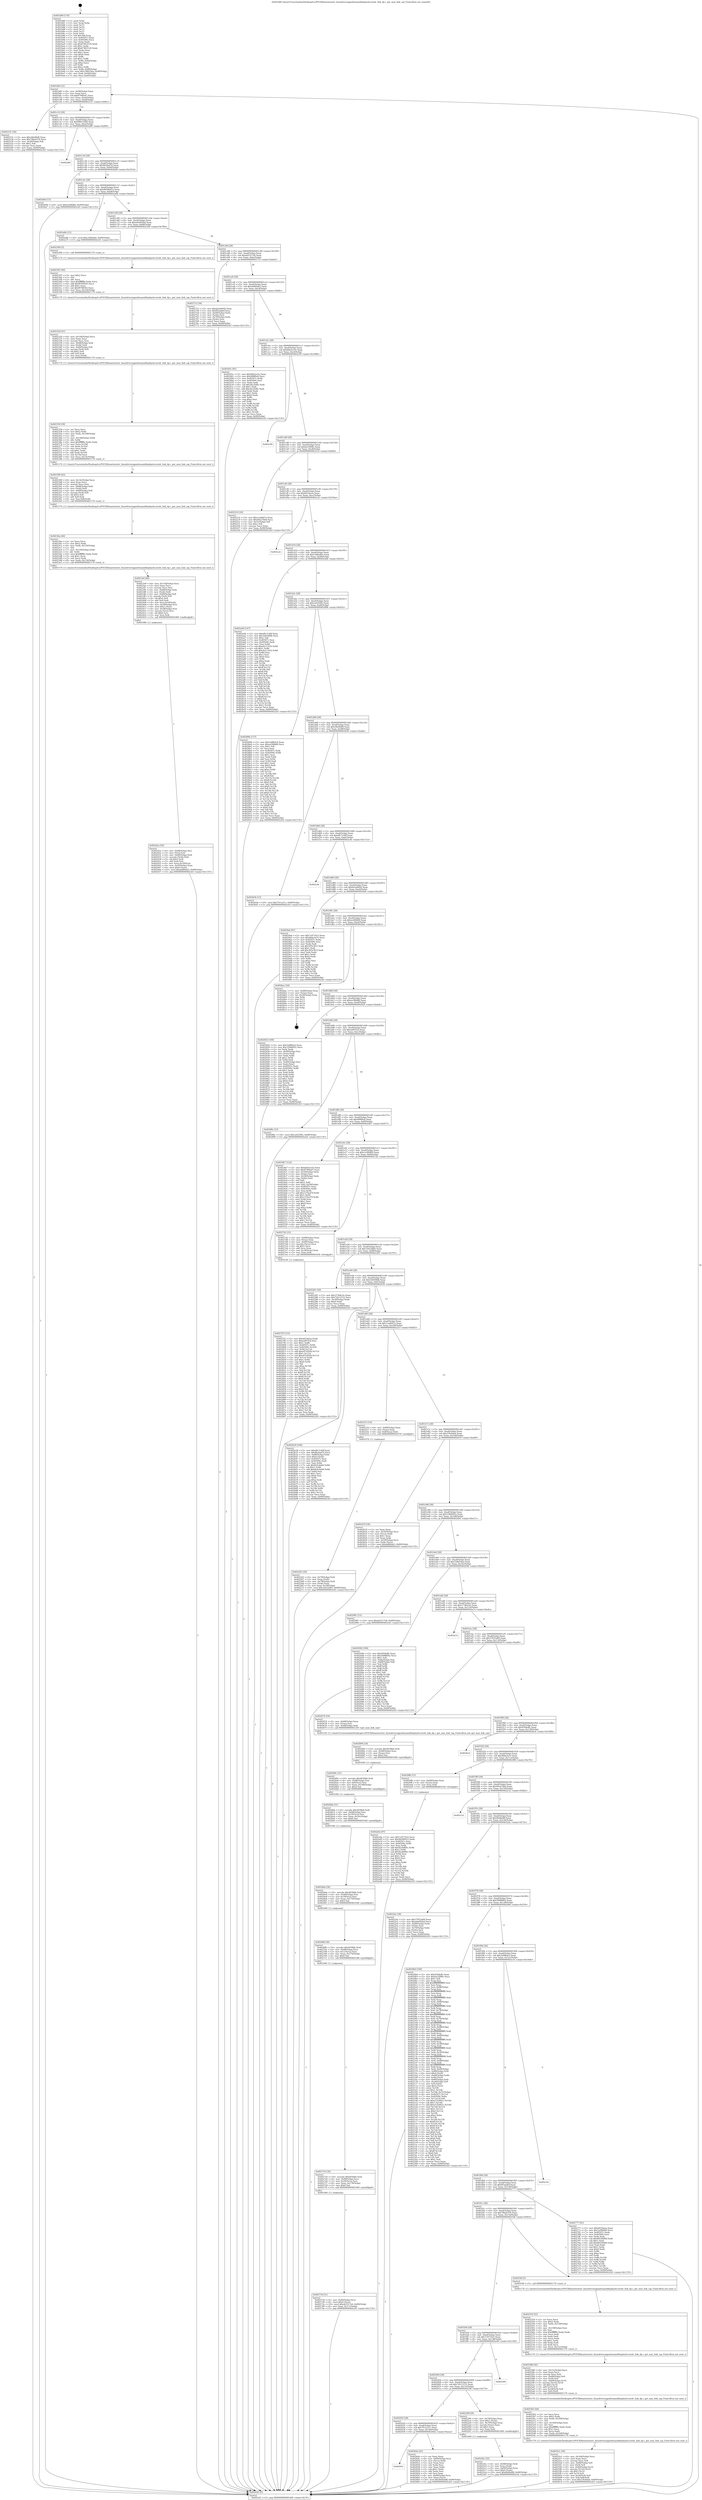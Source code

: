 digraph "0x401b80" {
  label = "0x401b80 (/mnt/c/Users/mathe/Desktop/tcc/POCII/binaries/extr_linuxdriversgpudrmamddisplaydccoredc_link_dp.c_get_max_link_cap_Final-ollvm.out::main(0))"
  labelloc = "t"
  node[shape=record]

  Entry [label="",width=0.3,height=0.3,shape=circle,fillcolor=black,style=filled]
  "0x401bf4" [label="{
     0x401bf4 [32]\l
     | [instrs]\l
     &nbsp;&nbsp;0x401bf4 \<+6\>: mov -0x90(%rbp),%eax\l
     &nbsp;&nbsp;0x401bfa \<+2\>: mov %eax,%ecx\l
     &nbsp;&nbsp;0x401bfc \<+6\>: sub $0x874f4a47,%ecx\l
     &nbsp;&nbsp;0x401c02 \<+6\>: mov %eax,-0xa4(%rbp)\l
     &nbsp;&nbsp;0x401c08 \<+6\>: mov %ecx,-0xa8(%rbp)\l
     &nbsp;&nbsp;0x401c0e \<+6\>: je 0000000000402531 \<main+0x9b1\>\l
  }"]
  "0x402531" [label="{
     0x402531 [30]\l
     | [instrs]\l
     &nbsp;&nbsp;0x402531 \<+5\>: mov $0xcfde06d9,%eax\l
     &nbsp;&nbsp;0x402536 \<+5\>: mov $0x79ba4376,%ecx\l
     &nbsp;&nbsp;0x40253b \<+3\>: mov -0x29(%rbp),%dl\l
     &nbsp;&nbsp;0x40253e \<+3\>: test $0x1,%dl\l
     &nbsp;&nbsp;0x402541 \<+3\>: cmovne %ecx,%eax\l
     &nbsp;&nbsp;0x402544 \<+6\>: mov %eax,-0x90(%rbp)\l
     &nbsp;&nbsp;0x40254a \<+5\>: jmp 0000000000402cb5 \<main+0x1135\>\l
  }"]
  "0x401c14" [label="{
     0x401c14 [28]\l
     | [instrs]\l
     &nbsp;&nbsp;0x401c14 \<+5\>: jmp 0000000000401c19 \<main+0x99\>\l
     &nbsp;&nbsp;0x401c19 \<+6\>: mov -0xa4(%rbp),%eax\l
     &nbsp;&nbsp;0x401c1f \<+5\>: sub $0x89b11849,%eax\l
     &nbsp;&nbsp;0x401c24 \<+6\>: mov %eax,-0xac(%rbp)\l
     &nbsp;&nbsp;0x401c2a \<+6\>: je 0000000000402a89 \<main+0xf09\>\l
  }"]
  Exit [label="",width=0.3,height=0.3,shape=circle,fillcolor=black,style=filled,peripheries=2]
  "0x402a89" [label="{
     0x402a89\l
  }", style=dashed]
  "0x401c30" [label="{
     0x401c30 [28]\l
     | [instrs]\l
     &nbsp;&nbsp;0x401c30 \<+5\>: jmp 0000000000401c35 \<main+0xb5\>\l
     &nbsp;&nbsp;0x401c35 \<+6\>: mov -0xa4(%rbp),%eax\l
     &nbsp;&nbsp;0x401c3b \<+5\>: sub $0x8b2fad7d,%eax\l
     &nbsp;&nbsp;0x401c40 \<+6\>: mov %eax,-0xb0(%rbp)\l
     &nbsp;&nbsp;0x401c46 \<+6\>: je 0000000000402b9d \<main+0x101d\>\l
  }"]
  "0x402a0a" [label="{
     0x402a0a [97]\l
     | [instrs]\l
     &nbsp;&nbsp;0x402a0a \<+5\>: mov $0x7c9735e5,%ecx\l
     &nbsp;&nbsp;0x402a0f \<+5\>: mov $0x96580453,%edx\l
     &nbsp;&nbsp;0x402a14 \<+7\>: mov 0x40507c,%esi\l
     &nbsp;&nbsp;0x402a1b \<+8\>: mov 0x40509c,%r8d\l
     &nbsp;&nbsp;0x402a23 \<+3\>: mov %esi,%r9d\l
     &nbsp;&nbsp;0x402a26 \<+7\>: add $0x82c8d84c,%r9d\l
     &nbsp;&nbsp;0x402a2d \<+4\>: sub $0x1,%r9d\l
     &nbsp;&nbsp;0x402a31 \<+7\>: sub $0x82c8d84c,%r9d\l
     &nbsp;&nbsp;0x402a38 \<+4\>: imul %r9d,%esi\l
     &nbsp;&nbsp;0x402a3c \<+3\>: and $0x1,%esi\l
     &nbsp;&nbsp;0x402a3f \<+3\>: cmp $0x0,%esi\l
     &nbsp;&nbsp;0x402a42 \<+4\>: sete %r10b\l
     &nbsp;&nbsp;0x402a46 \<+4\>: cmp $0xa,%r8d\l
     &nbsp;&nbsp;0x402a4a \<+4\>: setl %r11b\l
     &nbsp;&nbsp;0x402a4e \<+3\>: mov %r10b,%bl\l
     &nbsp;&nbsp;0x402a51 \<+3\>: and %r11b,%bl\l
     &nbsp;&nbsp;0x402a54 \<+3\>: xor %r11b,%r10b\l
     &nbsp;&nbsp;0x402a57 \<+3\>: or %r10b,%bl\l
     &nbsp;&nbsp;0x402a5a \<+3\>: test $0x1,%bl\l
     &nbsp;&nbsp;0x402a5d \<+3\>: cmovne %edx,%ecx\l
     &nbsp;&nbsp;0x402a60 \<+6\>: mov %ecx,-0x90(%rbp)\l
     &nbsp;&nbsp;0x402a66 \<+5\>: jmp 0000000000402cb5 \<main+0x1135\>\l
  }"]
  "0x402b9d" [label="{
     0x402b9d [15]\l
     | [instrs]\l
     &nbsp;&nbsp;0x402b9d \<+10\>: movl $0xec60fd60,-0x90(%rbp)\l
     &nbsp;&nbsp;0x402ba7 \<+5\>: jmp 0000000000402cb5 \<main+0x1135\>\l
  }"]
  "0x401c4c" [label="{
     0x401c4c [28]\l
     | [instrs]\l
     &nbsp;&nbsp;0x401c4c \<+5\>: jmp 0000000000401c51 \<main+0xd1\>\l
     &nbsp;&nbsp;0x401c51 \<+6\>: mov -0xa4(%rbp),%eax\l
     &nbsp;&nbsp;0x401c57 \<+5\>: sub $0x96580453,%eax\l
     &nbsp;&nbsp;0x401c5c \<+6\>: mov %eax,-0xb4(%rbp)\l
     &nbsp;&nbsp;0x401c62 \<+6\>: je 0000000000402a6b \<main+0xeeb\>\l
  }"]
  "0x4027f3" [label="{
     0x4027f3 [153]\l
     | [instrs]\l
     &nbsp;&nbsp;0x4027f3 \<+5\>: mov $0xbf234eea,%edx\l
     &nbsp;&nbsp;0x4027f8 \<+5\>: mov $0xeef07fcd,%esi\l
     &nbsp;&nbsp;0x4027fd \<+3\>: mov $0x1,%r8b\l
     &nbsp;&nbsp;0x402800 \<+8\>: mov 0x40507c,%r9d\l
     &nbsp;&nbsp;0x402808 \<+8\>: mov 0x40509c,%r10d\l
     &nbsp;&nbsp;0x402810 \<+3\>: mov %r9d,%r11d\l
     &nbsp;&nbsp;0x402813 \<+7\>: add $0xe97e65fd,%r11d\l
     &nbsp;&nbsp;0x40281a \<+4\>: sub $0x1,%r11d\l
     &nbsp;&nbsp;0x40281e \<+7\>: sub $0xe97e65fd,%r11d\l
     &nbsp;&nbsp;0x402825 \<+4\>: imul %r11d,%r9d\l
     &nbsp;&nbsp;0x402829 \<+4\>: and $0x1,%r9d\l
     &nbsp;&nbsp;0x40282d \<+4\>: cmp $0x0,%r9d\l
     &nbsp;&nbsp;0x402831 \<+3\>: sete %bl\l
     &nbsp;&nbsp;0x402834 \<+4\>: cmp $0xa,%r10d\l
     &nbsp;&nbsp;0x402838 \<+4\>: setl %r14b\l
     &nbsp;&nbsp;0x40283c \<+3\>: mov %bl,%r15b\l
     &nbsp;&nbsp;0x40283f \<+4\>: xor $0xff,%r15b\l
     &nbsp;&nbsp;0x402843 \<+3\>: mov %r14b,%r12b\l
     &nbsp;&nbsp;0x402846 \<+4\>: xor $0xff,%r12b\l
     &nbsp;&nbsp;0x40284a \<+4\>: xor $0x0,%r8b\l
     &nbsp;&nbsp;0x40284e \<+3\>: mov %r15b,%r13b\l
     &nbsp;&nbsp;0x402851 \<+4\>: and $0x0,%r13b\l
     &nbsp;&nbsp;0x402855 \<+3\>: and %r8b,%bl\l
     &nbsp;&nbsp;0x402858 \<+3\>: mov %r12b,%al\l
     &nbsp;&nbsp;0x40285b \<+2\>: and $0x0,%al\l
     &nbsp;&nbsp;0x40285d \<+3\>: and %r8b,%r14b\l
     &nbsp;&nbsp;0x402860 \<+3\>: or %bl,%r13b\l
     &nbsp;&nbsp;0x402863 \<+3\>: or %r14b,%al\l
     &nbsp;&nbsp;0x402866 \<+3\>: xor %al,%r13b\l
     &nbsp;&nbsp;0x402869 \<+3\>: or %r12b,%r15b\l
     &nbsp;&nbsp;0x40286c \<+4\>: xor $0xff,%r15b\l
     &nbsp;&nbsp;0x402870 \<+4\>: or $0x0,%r8b\l
     &nbsp;&nbsp;0x402874 \<+3\>: and %r8b,%r15b\l
     &nbsp;&nbsp;0x402877 \<+3\>: or %r15b,%r13b\l
     &nbsp;&nbsp;0x40287a \<+4\>: test $0x1,%r13b\l
     &nbsp;&nbsp;0x40287e \<+3\>: cmovne %esi,%edx\l
     &nbsp;&nbsp;0x402881 \<+6\>: mov %edx,-0x90(%rbp)\l
     &nbsp;&nbsp;0x402887 \<+5\>: jmp 0000000000402cb5 \<main+0x1135\>\l
  }"]
  "0x402a6b" [label="{
     0x402a6b [15]\l
     | [instrs]\l
     &nbsp;&nbsp;0x402a6b \<+10\>: movl $0xc5d9a40e,-0x90(%rbp)\l
     &nbsp;&nbsp;0x402a75 \<+5\>: jmp 0000000000402cb5 \<main+0x1135\>\l
  }"]
  "0x401c68" [label="{
     0x401c68 [28]\l
     | [instrs]\l
     &nbsp;&nbsp;0x401c68 \<+5\>: jmp 0000000000401c6d \<main+0xed\>\l
     &nbsp;&nbsp;0x401c6d \<+6\>: mov -0xa4(%rbp),%eax\l
     &nbsp;&nbsp;0x401c73 \<+5\>: sub $0xa0e092bd,%eax\l
     &nbsp;&nbsp;0x401c78 \<+6\>: mov %eax,-0xb8(%rbp)\l
     &nbsp;&nbsp;0x401c7e \<+6\>: je 0000000000402300 \<main+0x780\>\l
  }"]
  "0x402734" [label="{
     0x402734 [31]\l
     | [instrs]\l
     &nbsp;&nbsp;0x402734 \<+4\>: mov -0x40(%rbp),%rcx\l
     &nbsp;&nbsp;0x402738 \<+6\>: movl $0x0,(%rcx)\l
     &nbsp;&nbsp;0x40273e \<+10\>: movl $0xab5517e6,-0x90(%rbp)\l
     &nbsp;&nbsp;0x402748 \<+6\>: mov %eax,-0x17c(%rbp)\l
     &nbsp;&nbsp;0x40274e \<+5\>: jmp 0000000000402cb5 \<main+0x1135\>\l
  }"]
  "0x402300" [label="{
     0x402300 [5]\l
     | [instrs]\l
     &nbsp;&nbsp;0x402300 \<+5\>: call 0000000000401170 \<next_i\>\l
     | [calls]\l
     &nbsp;&nbsp;0x401170 \{1\} (/mnt/c/Users/mathe/Desktop/tcc/POCII/binaries/extr_linuxdriversgpudrmamddisplaydccoredc_link_dp.c_get_max_link_cap_Final-ollvm.out::next_i)\l
  }"]
  "0x401c84" [label="{
     0x401c84 [28]\l
     | [instrs]\l
     &nbsp;&nbsp;0x401c84 \<+5\>: jmp 0000000000401c89 \<main+0x109\>\l
     &nbsp;&nbsp;0x401c89 \<+6\>: mov -0xa4(%rbp),%eax\l
     &nbsp;&nbsp;0x401c8f \<+5\>: sub $0xab5517e6,%eax\l
     &nbsp;&nbsp;0x401c94 \<+6\>: mov %eax,-0xbc(%rbp)\l
     &nbsp;&nbsp;0x401c9a \<+6\>: je 0000000000402753 \<main+0xbd3\>\l
  }"]
  "0x402716" [label="{
     0x402716 [30]\l
     | [instrs]\l
     &nbsp;&nbsp;0x402716 \<+10\>: movabs $0x4030bb,%rdi\l
     &nbsp;&nbsp;0x402720 \<+4\>: mov -0x48(%rbp),%rcx\l
     &nbsp;&nbsp;0x402724 \<+3\>: mov 0x20(%rcx),%esi\l
     &nbsp;&nbsp;0x402727 \<+6\>: mov %eax,-0x178(%rbp)\l
     &nbsp;&nbsp;0x40272d \<+2\>: mov $0x0,%al\l
     &nbsp;&nbsp;0x40272f \<+5\>: call 0000000000401040 \<printf@plt\>\l
     | [calls]\l
     &nbsp;&nbsp;0x401040 \{1\} (unknown)\l
  }"]
  "0x402753" [label="{
     0x402753 [36]\l
     | [instrs]\l
     &nbsp;&nbsp;0x402753 \<+5\>: mov $0xda5a6044,%eax\l
     &nbsp;&nbsp;0x402758 \<+5\>: mov $0x6f3aa8ef,%ecx\l
     &nbsp;&nbsp;0x40275d \<+4\>: mov -0x40(%rbp),%rdx\l
     &nbsp;&nbsp;0x402761 \<+2\>: mov (%rdx),%esi\l
     &nbsp;&nbsp;0x402763 \<+4\>: mov -0x70(%rbp),%rdx\l
     &nbsp;&nbsp;0x402767 \<+2\>: cmp (%rdx),%esi\l
     &nbsp;&nbsp;0x402769 \<+3\>: cmovl %ecx,%eax\l
     &nbsp;&nbsp;0x40276c \<+6\>: mov %eax,-0x90(%rbp)\l
     &nbsp;&nbsp;0x402772 \<+5\>: jmp 0000000000402cb5 \<main+0x1135\>\l
  }"]
  "0x401ca0" [label="{
     0x401ca0 [28]\l
     | [instrs]\l
     &nbsp;&nbsp;0x401ca0 \<+5\>: jmp 0000000000401ca5 \<main+0x125\>\l
     &nbsp;&nbsp;0x401ca5 \<+6\>: mov -0xa4(%rbp),%eax\l
     &nbsp;&nbsp;0x401cab \<+5\>: sub $0xabf60ab3,%eax\l
     &nbsp;&nbsp;0x401cb0 \<+6\>: mov %eax,-0xc0(%rbp)\l
     &nbsp;&nbsp;0x401cb6 \<+6\>: je 000000000040245c \<main+0x8dc\>\l
  }"]
  "0x4026f8" [label="{
     0x4026f8 [30]\l
     | [instrs]\l
     &nbsp;&nbsp;0x4026f8 \<+10\>: movabs $0x4030bb,%rdi\l
     &nbsp;&nbsp;0x402702 \<+4\>: mov -0x48(%rbp),%rcx\l
     &nbsp;&nbsp;0x402706 \<+3\>: mov 0x1c(%rcx),%esi\l
     &nbsp;&nbsp;0x402709 \<+6\>: mov %eax,-0x174(%rbp)\l
     &nbsp;&nbsp;0x40270f \<+2\>: mov $0x0,%al\l
     &nbsp;&nbsp;0x402711 \<+5\>: call 0000000000401040 \<printf@plt\>\l
     | [calls]\l
     &nbsp;&nbsp;0x401040 \{1\} (unknown)\l
  }"]
  "0x40245c" [label="{
     0x40245c [91]\l
     | [instrs]\l
     &nbsp;&nbsp;0x40245c \<+5\>: mov $0xb6d3ce5e,%eax\l
     &nbsp;&nbsp;0x402461 \<+5\>: mov $0x498f0e9,%ecx\l
     &nbsp;&nbsp;0x402466 \<+7\>: mov 0x40507c,%edx\l
     &nbsp;&nbsp;0x40246d \<+7\>: mov 0x40509c,%esi\l
     &nbsp;&nbsp;0x402474 \<+2\>: mov %edx,%edi\l
     &nbsp;&nbsp;0x402476 \<+6\>: sub $0x26c2b4fc,%edi\l
     &nbsp;&nbsp;0x40247c \<+3\>: sub $0x1,%edi\l
     &nbsp;&nbsp;0x40247f \<+6\>: add $0x26c2b4fc,%edi\l
     &nbsp;&nbsp;0x402485 \<+3\>: imul %edi,%edx\l
     &nbsp;&nbsp;0x402488 \<+3\>: and $0x1,%edx\l
     &nbsp;&nbsp;0x40248b \<+3\>: cmp $0x0,%edx\l
     &nbsp;&nbsp;0x40248e \<+4\>: sete %r8b\l
     &nbsp;&nbsp;0x402492 \<+3\>: cmp $0xa,%esi\l
     &nbsp;&nbsp;0x402495 \<+4\>: setl %r9b\l
     &nbsp;&nbsp;0x402499 \<+3\>: mov %r8b,%r10b\l
     &nbsp;&nbsp;0x40249c \<+3\>: and %r9b,%r10b\l
     &nbsp;&nbsp;0x40249f \<+3\>: xor %r9b,%r8b\l
     &nbsp;&nbsp;0x4024a2 \<+3\>: or %r8b,%r10b\l
     &nbsp;&nbsp;0x4024a5 \<+4\>: test $0x1,%r10b\l
     &nbsp;&nbsp;0x4024a9 \<+3\>: cmovne %ecx,%eax\l
     &nbsp;&nbsp;0x4024ac \<+6\>: mov %eax,-0x90(%rbp)\l
     &nbsp;&nbsp;0x4024b2 \<+5\>: jmp 0000000000402cb5 \<main+0x1135\>\l
  }"]
  "0x401cbc" [label="{
     0x401cbc [28]\l
     | [instrs]\l
     &nbsp;&nbsp;0x401cbc \<+5\>: jmp 0000000000401cc1 \<main+0x141\>\l
     &nbsp;&nbsp;0x401cc1 \<+6\>: mov -0xa4(%rbp),%eax\l
     &nbsp;&nbsp;0x401cc7 \<+5\>: sub $0xb6d3ce5e,%eax\l
     &nbsp;&nbsp;0x401ccc \<+6\>: mov %eax,-0xc4(%rbp)\l
     &nbsp;&nbsp;0x401cd2 \<+6\>: je 0000000000402c09 \<main+0x1089\>\l
  }"]
  "0x4026da" [label="{
     0x4026da [30]\l
     | [instrs]\l
     &nbsp;&nbsp;0x4026da \<+10\>: movabs $0x4030bb,%rdi\l
     &nbsp;&nbsp;0x4026e4 \<+4\>: mov -0x48(%rbp),%rsi\l
     &nbsp;&nbsp;0x4026e8 \<+3\>: mov 0x18(%rsi),%esi\l
     &nbsp;&nbsp;0x4026eb \<+6\>: mov %eax,-0x170(%rbp)\l
     &nbsp;&nbsp;0x4026f1 \<+2\>: mov $0x0,%al\l
     &nbsp;&nbsp;0x4026f3 \<+5\>: call 0000000000401040 \<printf@plt\>\l
     | [calls]\l
     &nbsp;&nbsp;0x401040 \{1\} (unknown)\l
  }"]
  "0x402c09" [label="{
     0x402c09\l
  }", style=dashed]
  "0x401cd8" [label="{
     0x401cd8 [28]\l
     | [instrs]\l
     &nbsp;&nbsp;0x401cd8 \<+5\>: jmp 0000000000401cdd \<main+0x15d\>\l
     &nbsp;&nbsp;0x401cdd \<+6\>: mov -0xa4(%rbp),%eax\l
     &nbsp;&nbsp;0x401ce3 \<+5\>: sub $0xba35f98c,%eax\l
     &nbsp;&nbsp;0x401ce8 \<+6\>: mov %eax,-0xc8(%rbp)\l
     &nbsp;&nbsp;0x401cee \<+6\>: je 0000000000402214 \<main+0x694\>\l
  }"]
  "0x4026bb" [label="{
     0x4026bb [31]\l
     | [instrs]\l
     &nbsp;&nbsp;0x4026bb \<+10\>: movabs $0x4030b6,%rdi\l
     &nbsp;&nbsp;0x4026c5 \<+4\>: mov -0x48(%rbp),%rsi\l
     &nbsp;&nbsp;0x4026c9 \<+4\>: mov 0x10(%rsi),%rsi\l
     &nbsp;&nbsp;0x4026cd \<+6\>: mov %eax,-0x16c(%rbp)\l
     &nbsp;&nbsp;0x4026d3 \<+2\>: mov $0x0,%al\l
     &nbsp;&nbsp;0x4026d5 \<+5\>: call 0000000000401040 \<printf@plt\>\l
     | [calls]\l
     &nbsp;&nbsp;0x401040 \{1\} (unknown)\l
  }"]
  "0x402214" [label="{
     0x402214 [30]\l
     | [instrs]\l
     &nbsp;&nbsp;0x402214 \<+5\>: mov $0x1ca4b67a,%eax\l
     &nbsp;&nbsp;0x402219 \<+5\>: mov $0x492a7bb0,%ecx\l
     &nbsp;&nbsp;0x40221e \<+3\>: mov -0x31(%rbp),%dl\l
     &nbsp;&nbsp;0x402221 \<+3\>: test $0x1,%dl\l
     &nbsp;&nbsp;0x402224 \<+3\>: cmovne %ecx,%eax\l
     &nbsp;&nbsp;0x402227 \<+6\>: mov %eax,-0x90(%rbp)\l
     &nbsp;&nbsp;0x40222d \<+5\>: jmp 0000000000402cb5 \<main+0x1135\>\l
  }"]
  "0x401cf4" [label="{
     0x401cf4 [28]\l
     | [instrs]\l
     &nbsp;&nbsp;0x401cf4 \<+5\>: jmp 0000000000401cf9 \<main+0x179\>\l
     &nbsp;&nbsp;0x401cf9 \<+6\>: mov -0xa4(%rbp),%eax\l
     &nbsp;&nbsp;0x401cff \<+5\>: sub $0xbf234eea,%eax\l
     &nbsp;&nbsp;0x401d04 \<+6\>: mov %eax,-0xcc(%rbp)\l
     &nbsp;&nbsp;0x401d0a \<+6\>: je 0000000000402c2e \<main+0x10ae\>\l
  }"]
  "0x40269c" [label="{
     0x40269c [31]\l
     | [instrs]\l
     &nbsp;&nbsp;0x40269c \<+10\>: movabs $0x4030b6,%rdi\l
     &nbsp;&nbsp;0x4026a6 \<+4\>: mov -0x48(%rbp),%rsi\l
     &nbsp;&nbsp;0x4026aa \<+4\>: mov 0x8(%rsi),%rsi\l
     &nbsp;&nbsp;0x4026ae \<+6\>: mov %eax,-0x168(%rbp)\l
     &nbsp;&nbsp;0x4026b4 \<+2\>: mov $0x0,%al\l
     &nbsp;&nbsp;0x4026b6 \<+5\>: call 0000000000401040 \<printf@plt\>\l
     | [calls]\l
     &nbsp;&nbsp;0x401040 \{1\} (unknown)\l
  }"]
  "0x402c2e" [label="{
     0x402c2e\l
  }", style=dashed]
  "0x401d10" [label="{
     0x401d10 [28]\l
     | [instrs]\l
     &nbsp;&nbsp;0x401d10 \<+5\>: jmp 0000000000401d15 \<main+0x195\>\l
     &nbsp;&nbsp;0x401d15 \<+6\>: mov -0xa4(%rbp),%eax\l
     &nbsp;&nbsp;0x401d1b \<+5\>: sub $0xc5d9a40e,%eax\l
     &nbsp;&nbsp;0x401d20 \<+6\>: mov %eax,-0xd0(%rbp)\l
     &nbsp;&nbsp;0x401d26 \<+6\>: je 0000000000402a9d \<main+0xf1d\>\l
  }"]
  "0x402684" [label="{
     0x402684 [24]\l
     | [instrs]\l
     &nbsp;&nbsp;0x402684 \<+10\>: movabs $0x4030b6,%rdi\l
     &nbsp;&nbsp;0x40268e \<+4\>: mov -0x48(%rbp),%rax\l
     &nbsp;&nbsp;0x402692 \<+3\>: mov (%rax),%rsi\l
     &nbsp;&nbsp;0x402695 \<+2\>: mov $0x0,%al\l
     &nbsp;&nbsp;0x402697 \<+5\>: call 0000000000401040 \<printf@plt\>\l
     | [calls]\l
     &nbsp;&nbsp;0x401040 \{1\} (unknown)\l
  }"]
  "0x402a9d" [label="{
     0x402a9d [147]\l
     | [instrs]\l
     &nbsp;&nbsp;0x402a9d \<+5\>: mov $0xd9c7c40f,%eax\l
     &nbsp;&nbsp;0x402aa2 \<+5\>: mov $0x1b650fdb,%ecx\l
     &nbsp;&nbsp;0x402aa7 \<+2\>: mov $0x1,%dl\l
     &nbsp;&nbsp;0x402aa9 \<+7\>: mov 0x40507c,%esi\l
     &nbsp;&nbsp;0x402ab0 \<+7\>: mov 0x40509c,%edi\l
     &nbsp;&nbsp;0x402ab7 \<+3\>: mov %esi,%r8d\l
     &nbsp;&nbsp;0x402aba \<+7\>: sub $0xe6c11010,%r8d\l
     &nbsp;&nbsp;0x402ac1 \<+4\>: sub $0x1,%r8d\l
     &nbsp;&nbsp;0x402ac5 \<+7\>: add $0xe6c11010,%r8d\l
     &nbsp;&nbsp;0x402acc \<+4\>: imul %r8d,%esi\l
     &nbsp;&nbsp;0x402ad0 \<+3\>: and $0x1,%esi\l
     &nbsp;&nbsp;0x402ad3 \<+3\>: cmp $0x0,%esi\l
     &nbsp;&nbsp;0x402ad6 \<+4\>: sete %r9b\l
     &nbsp;&nbsp;0x402ada \<+3\>: cmp $0xa,%edi\l
     &nbsp;&nbsp;0x402add \<+4\>: setl %r10b\l
     &nbsp;&nbsp;0x402ae1 \<+3\>: mov %r9b,%r11b\l
     &nbsp;&nbsp;0x402ae4 \<+4\>: xor $0xff,%r11b\l
     &nbsp;&nbsp;0x402ae8 \<+3\>: mov %r10b,%bl\l
     &nbsp;&nbsp;0x402aeb \<+3\>: xor $0xff,%bl\l
     &nbsp;&nbsp;0x402aee \<+3\>: xor $0x0,%dl\l
     &nbsp;&nbsp;0x402af1 \<+3\>: mov %r11b,%r14b\l
     &nbsp;&nbsp;0x402af4 \<+4\>: and $0x0,%r14b\l
     &nbsp;&nbsp;0x402af8 \<+3\>: and %dl,%r9b\l
     &nbsp;&nbsp;0x402afb \<+3\>: mov %bl,%r15b\l
     &nbsp;&nbsp;0x402afe \<+4\>: and $0x0,%r15b\l
     &nbsp;&nbsp;0x402b02 \<+3\>: and %dl,%r10b\l
     &nbsp;&nbsp;0x402b05 \<+3\>: or %r9b,%r14b\l
     &nbsp;&nbsp;0x402b08 \<+3\>: or %r10b,%r15b\l
     &nbsp;&nbsp;0x402b0b \<+3\>: xor %r15b,%r14b\l
     &nbsp;&nbsp;0x402b0e \<+3\>: or %bl,%r11b\l
     &nbsp;&nbsp;0x402b11 \<+4\>: xor $0xff,%r11b\l
     &nbsp;&nbsp;0x402b15 \<+3\>: or $0x0,%dl\l
     &nbsp;&nbsp;0x402b18 \<+3\>: and %dl,%r11b\l
     &nbsp;&nbsp;0x402b1b \<+3\>: or %r11b,%r14b\l
     &nbsp;&nbsp;0x402b1e \<+4\>: test $0x1,%r14b\l
     &nbsp;&nbsp;0x402b22 \<+3\>: cmovne %ecx,%eax\l
     &nbsp;&nbsp;0x402b25 \<+6\>: mov %eax,-0x90(%rbp)\l
     &nbsp;&nbsp;0x402b2b \<+5\>: jmp 0000000000402cb5 \<main+0x1135\>\l
  }"]
  "0x401d2c" [label="{
     0x401d2c [28]\l
     | [instrs]\l
     &nbsp;&nbsp;0x401d2c \<+5\>: jmp 0000000000401d31 \<main+0x1b1\>\l
     &nbsp;&nbsp;0x401d31 \<+6\>: mov -0xa4(%rbp),%eax\l
     &nbsp;&nbsp;0x401d37 \<+5\>: sub $0xce0250f2,%eax\l
     &nbsp;&nbsp;0x401d3c \<+6\>: mov %eax,-0xd4(%rbp)\l
     &nbsp;&nbsp;0x401d42 \<+6\>: je 000000000040289b \<main+0xd1b\>\l
  }"]
  "0x40203c" [label="{
     0x40203c\l
  }", style=dashed]
  "0x40289b" [label="{
     0x40289b [137]\l
     | [instrs]\l
     &nbsp;&nbsp;0x40289b \<+5\>: mov $0x5a9f6dc4,%eax\l
     &nbsp;&nbsp;0x4028a0 \<+5\>: mov $0xee5fb686,%ecx\l
     &nbsp;&nbsp;0x4028a5 \<+2\>: mov $0x1,%dl\l
     &nbsp;&nbsp;0x4028a7 \<+2\>: xor %esi,%esi\l
     &nbsp;&nbsp;0x4028a9 \<+7\>: mov 0x40507c,%edi\l
     &nbsp;&nbsp;0x4028b0 \<+8\>: mov 0x40509c,%r8d\l
     &nbsp;&nbsp;0x4028b8 \<+3\>: sub $0x1,%esi\l
     &nbsp;&nbsp;0x4028bb \<+3\>: mov %edi,%r9d\l
     &nbsp;&nbsp;0x4028be \<+3\>: add %esi,%r9d\l
     &nbsp;&nbsp;0x4028c1 \<+4\>: imul %r9d,%edi\l
     &nbsp;&nbsp;0x4028c5 \<+3\>: and $0x1,%edi\l
     &nbsp;&nbsp;0x4028c8 \<+3\>: cmp $0x0,%edi\l
     &nbsp;&nbsp;0x4028cb \<+4\>: sete %r10b\l
     &nbsp;&nbsp;0x4028cf \<+4\>: cmp $0xa,%r8d\l
     &nbsp;&nbsp;0x4028d3 \<+4\>: setl %r11b\l
     &nbsp;&nbsp;0x4028d7 \<+3\>: mov %r10b,%bl\l
     &nbsp;&nbsp;0x4028da \<+3\>: xor $0xff,%bl\l
     &nbsp;&nbsp;0x4028dd \<+3\>: mov %r11b,%r14b\l
     &nbsp;&nbsp;0x4028e0 \<+4\>: xor $0xff,%r14b\l
     &nbsp;&nbsp;0x4028e4 \<+3\>: xor $0x0,%dl\l
     &nbsp;&nbsp;0x4028e7 \<+3\>: mov %bl,%r15b\l
     &nbsp;&nbsp;0x4028ea \<+4\>: and $0x0,%r15b\l
     &nbsp;&nbsp;0x4028ee \<+3\>: and %dl,%r10b\l
     &nbsp;&nbsp;0x4028f1 \<+3\>: mov %r14b,%r12b\l
     &nbsp;&nbsp;0x4028f4 \<+4\>: and $0x0,%r12b\l
     &nbsp;&nbsp;0x4028f8 \<+3\>: and %dl,%r11b\l
     &nbsp;&nbsp;0x4028fb \<+3\>: or %r10b,%r15b\l
     &nbsp;&nbsp;0x4028fe \<+3\>: or %r11b,%r12b\l
     &nbsp;&nbsp;0x402901 \<+3\>: xor %r12b,%r15b\l
     &nbsp;&nbsp;0x402904 \<+3\>: or %r14b,%bl\l
     &nbsp;&nbsp;0x402907 \<+3\>: xor $0xff,%bl\l
     &nbsp;&nbsp;0x40290a \<+3\>: or $0x0,%dl\l
     &nbsp;&nbsp;0x40290d \<+2\>: and %dl,%bl\l
     &nbsp;&nbsp;0x40290f \<+3\>: or %bl,%r15b\l
     &nbsp;&nbsp;0x402912 \<+4\>: test $0x1,%r15b\l
     &nbsp;&nbsp;0x402916 \<+3\>: cmovne %ecx,%eax\l
     &nbsp;&nbsp;0x402919 \<+6\>: mov %eax,-0x90(%rbp)\l
     &nbsp;&nbsp;0x40291f \<+5\>: jmp 0000000000402cb5 \<main+0x1135\>\l
  }"]
  "0x401d48" [label="{
     0x401d48 [28]\l
     | [instrs]\l
     &nbsp;&nbsp;0x401d48 \<+5\>: jmp 0000000000401d4d \<main+0x1cd\>\l
     &nbsp;&nbsp;0x401d4d \<+6\>: mov -0xa4(%rbp),%eax\l
     &nbsp;&nbsp;0x401d53 \<+5\>: sub $0xcfde06d9,%eax\l
     &nbsp;&nbsp;0x401d58 \<+6\>: mov %eax,-0xd8(%rbp)\l
     &nbsp;&nbsp;0x401d5e \<+6\>: je 000000000040263b \<main+0xabb\>\l
  }"]
  "0x40264a" [label="{
     0x40264a [42]\l
     | [instrs]\l
     &nbsp;&nbsp;0x40264a \<+2\>: xor %eax,%eax\l
     &nbsp;&nbsp;0x40264c \<+4\>: mov -0x60(%rbp),%rcx\l
     &nbsp;&nbsp;0x402650 \<+2\>: mov (%rcx),%edx\l
     &nbsp;&nbsp;0x402652 \<+2\>: mov %eax,%esi\l
     &nbsp;&nbsp;0x402654 \<+2\>: sub %edx,%esi\l
     &nbsp;&nbsp;0x402656 \<+2\>: mov %eax,%edx\l
     &nbsp;&nbsp;0x402658 \<+3\>: sub $0x1,%edx\l
     &nbsp;&nbsp;0x40265b \<+2\>: add %edx,%esi\l
     &nbsp;&nbsp;0x40265d \<+2\>: sub %esi,%eax\l
     &nbsp;&nbsp;0x40265f \<+4\>: mov -0x60(%rbp),%rcx\l
     &nbsp;&nbsp;0x402663 \<+2\>: mov %eax,(%rcx)\l
     &nbsp;&nbsp;0x402665 \<+10\>: movl $0x4b0fa48f,-0x90(%rbp)\l
     &nbsp;&nbsp;0x40266f \<+5\>: jmp 0000000000402cb5 \<main+0x1135\>\l
  }"]
  "0x40263b" [label="{
     0x40263b [15]\l
     | [instrs]\l
     &nbsp;&nbsp;0x40263b \<+10\>: movl $0x7f11a511,-0x90(%rbp)\l
     &nbsp;&nbsp;0x402645 \<+5\>: jmp 0000000000402cb5 \<main+0x1135\>\l
  }"]
  "0x401d64" [label="{
     0x401d64 [28]\l
     | [instrs]\l
     &nbsp;&nbsp;0x401d64 \<+5\>: jmp 0000000000401d69 \<main+0x1e9\>\l
     &nbsp;&nbsp;0x401d69 \<+6\>: mov -0xa4(%rbp),%eax\l
     &nbsp;&nbsp;0x401d6f \<+5\>: sub $0xd9c7c40f,%eax\l
     &nbsp;&nbsp;0x401d74 \<+6\>: mov %eax,-0xdc(%rbp)\l
     &nbsp;&nbsp;0x401d7a \<+6\>: je 0000000000402c9e \<main+0x111e\>\l
  }"]
  "0x4025e1" [label="{
     0x4025e1 [56]\l
     | [instrs]\l
     &nbsp;&nbsp;0x4025e1 \<+6\>: mov -0x164(%rbp),%ecx\l
     &nbsp;&nbsp;0x4025e7 \<+3\>: imul %eax,%ecx\l
     &nbsp;&nbsp;0x4025ea \<+3\>: movslq %ecx,%r8\l
     &nbsp;&nbsp;0x4025ed \<+4\>: mov -0x68(%rbp),%r9\l
     &nbsp;&nbsp;0x4025f1 \<+3\>: mov (%r9),%r9\l
     &nbsp;&nbsp;0x4025f4 \<+4\>: mov -0x60(%rbp),%r10\l
     &nbsp;&nbsp;0x4025f8 \<+3\>: movslq (%r10),%r10\l
     &nbsp;&nbsp;0x4025fb \<+4\>: shl $0x5,%r10\l
     &nbsp;&nbsp;0x4025ff \<+3\>: add %r10,%r9\l
     &nbsp;&nbsp;0x402602 \<+4\>: mov 0x18(%r9),%r9\l
     &nbsp;&nbsp;0x402606 \<+4\>: mov %r8,0x8(%r9)\l
     &nbsp;&nbsp;0x40260a \<+10\>: movl $0x23fc6deb,-0x90(%rbp)\l
     &nbsp;&nbsp;0x402614 \<+5\>: jmp 0000000000402cb5 \<main+0x1135\>\l
  }"]
  "0x402c9e" [label="{
     0x402c9e\l
  }", style=dashed]
  "0x401d80" [label="{
     0x401d80 [28]\l
     | [instrs]\l
     &nbsp;&nbsp;0x401d80 \<+5\>: jmp 0000000000401d85 \<main+0x205\>\l
     &nbsp;&nbsp;0x401d85 \<+6\>: mov -0xa4(%rbp),%eax\l
     &nbsp;&nbsp;0x401d8b \<+5\>: sub $0xda5a6044,%eax\l
     &nbsp;&nbsp;0x401d90 \<+6\>: mov %eax,-0xe0(%rbp)\l
     &nbsp;&nbsp;0x401d96 \<+6\>: je 00000000004029a0 \<main+0xe20\>\l
  }"]
  "0x4025b5" [label="{
     0x4025b5 [44]\l
     | [instrs]\l
     &nbsp;&nbsp;0x4025b5 \<+2\>: xor %ecx,%ecx\l
     &nbsp;&nbsp;0x4025b7 \<+5\>: mov $0x2,%edx\l
     &nbsp;&nbsp;0x4025bc \<+6\>: mov %edx,-0x160(%rbp)\l
     &nbsp;&nbsp;0x4025c2 \<+1\>: cltd\l
     &nbsp;&nbsp;0x4025c3 \<+6\>: mov -0x160(%rbp),%esi\l
     &nbsp;&nbsp;0x4025c9 \<+2\>: idiv %esi\l
     &nbsp;&nbsp;0x4025cb \<+6\>: imul $0xfffffffe,%edx,%edx\l
     &nbsp;&nbsp;0x4025d1 \<+3\>: sub $0x1,%ecx\l
     &nbsp;&nbsp;0x4025d4 \<+2\>: sub %ecx,%edx\l
     &nbsp;&nbsp;0x4025d6 \<+6\>: mov %edx,-0x164(%rbp)\l
     &nbsp;&nbsp;0x4025dc \<+5\>: call 0000000000401170 \<next_i\>\l
     | [calls]\l
     &nbsp;&nbsp;0x401170 \{1\} (/mnt/c/Users/mathe/Desktop/tcc/POCII/binaries/extr_linuxdriversgpudrmamddisplaydccoredc_link_dp.c_get_max_link_cap_Final-ollvm.out::next_i)\l
  }"]
  "0x4029a0" [label="{
     0x4029a0 [91]\l
     | [instrs]\l
     &nbsp;&nbsp;0x4029a0 \<+5\>: mov $0x7c9735e5,%eax\l
     &nbsp;&nbsp;0x4029a5 \<+5\>: mov $0x48de5a7e,%ecx\l
     &nbsp;&nbsp;0x4029aa \<+7\>: mov 0x40507c,%edx\l
     &nbsp;&nbsp;0x4029b1 \<+7\>: mov 0x40509c,%esi\l
     &nbsp;&nbsp;0x4029b8 \<+2\>: mov %edx,%edi\l
     &nbsp;&nbsp;0x4029ba \<+6\>: sub $0x305e3fc2,%edi\l
     &nbsp;&nbsp;0x4029c0 \<+3\>: sub $0x1,%edi\l
     &nbsp;&nbsp;0x4029c3 \<+6\>: add $0x305e3fc2,%edi\l
     &nbsp;&nbsp;0x4029c9 \<+3\>: imul %edi,%edx\l
     &nbsp;&nbsp;0x4029cc \<+3\>: and $0x1,%edx\l
     &nbsp;&nbsp;0x4029cf \<+3\>: cmp $0x0,%edx\l
     &nbsp;&nbsp;0x4029d2 \<+4\>: sete %r8b\l
     &nbsp;&nbsp;0x4029d6 \<+3\>: cmp $0xa,%esi\l
     &nbsp;&nbsp;0x4029d9 \<+4\>: setl %r9b\l
     &nbsp;&nbsp;0x4029dd \<+3\>: mov %r8b,%r10b\l
     &nbsp;&nbsp;0x4029e0 \<+3\>: and %r9b,%r10b\l
     &nbsp;&nbsp;0x4029e3 \<+3\>: xor %r9b,%r8b\l
     &nbsp;&nbsp;0x4029e6 \<+3\>: or %r8b,%r10b\l
     &nbsp;&nbsp;0x4029e9 \<+4\>: test $0x1,%r10b\l
     &nbsp;&nbsp;0x4029ed \<+3\>: cmovne %ecx,%eax\l
     &nbsp;&nbsp;0x4029f0 \<+6\>: mov %eax,-0x90(%rbp)\l
     &nbsp;&nbsp;0x4029f6 \<+5\>: jmp 0000000000402cb5 \<main+0x1135\>\l
  }"]
  "0x401d9c" [label="{
     0x401d9c [28]\l
     | [instrs]\l
     &nbsp;&nbsp;0x401d9c \<+5\>: jmp 0000000000401da1 \<main+0x221\>\l
     &nbsp;&nbsp;0x401da1 \<+6\>: mov -0xa4(%rbp),%eax\l
     &nbsp;&nbsp;0x401da7 \<+5\>: sub $0xec60fd60,%eax\l
     &nbsp;&nbsp;0x401dac \<+6\>: mov %eax,-0xe4(%rbp)\l
     &nbsp;&nbsp;0x401db2 \<+6\>: je 0000000000402bac \<main+0x102c\>\l
  }"]
  "0x402588" [label="{
     0x402588 [45]\l
     | [instrs]\l
     &nbsp;&nbsp;0x402588 \<+6\>: mov -0x15c(%rbp),%ecx\l
     &nbsp;&nbsp;0x40258e \<+3\>: imul %eax,%ecx\l
     &nbsp;&nbsp;0x402591 \<+3\>: movslq %ecx,%r8\l
     &nbsp;&nbsp;0x402594 \<+4\>: mov -0x68(%rbp),%r9\l
     &nbsp;&nbsp;0x402598 \<+3\>: mov (%r9),%r9\l
     &nbsp;&nbsp;0x40259b \<+4\>: mov -0x60(%rbp),%r10\l
     &nbsp;&nbsp;0x40259f \<+3\>: movslq (%r10),%r10\l
     &nbsp;&nbsp;0x4025a2 \<+4\>: shl $0x5,%r10\l
     &nbsp;&nbsp;0x4025a6 \<+3\>: add %r10,%r9\l
     &nbsp;&nbsp;0x4025a9 \<+4\>: mov 0x18(%r9),%r9\l
     &nbsp;&nbsp;0x4025ad \<+3\>: mov %r8,(%r9)\l
     &nbsp;&nbsp;0x4025b0 \<+5\>: call 0000000000401170 \<next_i\>\l
     | [calls]\l
     &nbsp;&nbsp;0x401170 \{1\} (/mnt/c/Users/mathe/Desktop/tcc/POCII/binaries/extr_linuxdriversgpudrmamddisplaydccoredc_link_dp.c_get_max_link_cap_Final-ollvm.out::next_i)\l
  }"]
  "0x402bac" [label="{
     0x402bac [24]\l
     | [instrs]\l
     &nbsp;&nbsp;0x402bac \<+7\>: mov -0x88(%rbp),%rax\l
     &nbsp;&nbsp;0x402bb3 \<+2\>: mov (%rax),%eax\l
     &nbsp;&nbsp;0x402bb5 \<+4\>: lea -0x28(%rbp),%rsp\l
     &nbsp;&nbsp;0x402bb9 \<+1\>: pop %rbx\l
     &nbsp;&nbsp;0x402bba \<+2\>: pop %r12\l
     &nbsp;&nbsp;0x402bbc \<+2\>: pop %r13\l
     &nbsp;&nbsp;0x402bbe \<+2\>: pop %r14\l
     &nbsp;&nbsp;0x402bc0 \<+2\>: pop %r15\l
     &nbsp;&nbsp;0x402bc2 \<+1\>: pop %rbp\l
     &nbsp;&nbsp;0x402bc3 \<+1\>: ret\l
  }"]
  "0x401db8" [label="{
     0x401db8 [28]\l
     | [instrs]\l
     &nbsp;&nbsp;0x401db8 \<+5\>: jmp 0000000000401dbd \<main+0x23d\>\l
     &nbsp;&nbsp;0x401dbd \<+6\>: mov -0xa4(%rbp),%eax\l
     &nbsp;&nbsp;0x401dc3 \<+5\>: sub $0xee5fb686,%eax\l
     &nbsp;&nbsp;0x401dc8 \<+6\>: mov %eax,-0xe8(%rbp)\l
     &nbsp;&nbsp;0x401dce \<+6\>: je 0000000000402924 \<main+0xda4\>\l
  }"]
  "0x402554" [label="{
     0x402554 [52]\l
     | [instrs]\l
     &nbsp;&nbsp;0x402554 \<+2\>: xor %ecx,%ecx\l
     &nbsp;&nbsp;0x402556 \<+5\>: mov $0x2,%edx\l
     &nbsp;&nbsp;0x40255b \<+6\>: mov %edx,-0x158(%rbp)\l
     &nbsp;&nbsp;0x402561 \<+1\>: cltd\l
     &nbsp;&nbsp;0x402562 \<+6\>: mov -0x158(%rbp),%esi\l
     &nbsp;&nbsp;0x402568 \<+2\>: idiv %esi\l
     &nbsp;&nbsp;0x40256a \<+6\>: imul $0xfffffffe,%edx,%edx\l
     &nbsp;&nbsp;0x402570 \<+2\>: mov %ecx,%edi\l
     &nbsp;&nbsp;0x402572 \<+2\>: sub %edx,%edi\l
     &nbsp;&nbsp;0x402574 \<+2\>: mov %ecx,%edx\l
     &nbsp;&nbsp;0x402576 \<+3\>: sub $0x1,%edx\l
     &nbsp;&nbsp;0x402579 \<+2\>: add %edx,%edi\l
     &nbsp;&nbsp;0x40257b \<+2\>: sub %edi,%ecx\l
     &nbsp;&nbsp;0x40257d \<+6\>: mov %ecx,-0x15c(%rbp)\l
     &nbsp;&nbsp;0x402583 \<+5\>: call 0000000000401170 \<next_i\>\l
     | [calls]\l
     &nbsp;&nbsp;0x401170 \{1\} (/mnt/c/Users/mathe/Desktop/tcc/POCII/binaries/extr_linuxdriversgpudrmamddisplaydccoredc_link_dp.c_get_max_link_cap_Final-ollvm.out::next_i)\l
  }"]
  "0x402924" [label="{
     0x402924 [109]\l
     | [instrs]\l
     &nbsp;&nbsp;0x402924 \<+5\>: mov $0x5a9f6dc4,%eax\l
     &nbsp;&nbsp;0x402929 \<+5\>: mov $0x3300b952,%ecx\l
     &nbsp;&nbsp;0x40292e \<+2\>: xor %edx,%edx\l
     &nbsp;&nbsp;0x402930 \<+4\>: mov -0x40(%rbp),%rsi\l
     &nbsp;&nbsp;0x402934 \<+2\>: mov (%rsi),%edi\l
     &nbsp;&nbsp;0x402936 \<+3\>: mov %edx,%r8d\l
     &nbsp;&nbsp;0x402939 \<+4\>: sub $0x1,%r8d\l
     &nbsp;&nbsp;0x40293d \<+3\>: sub %r8d,%edi\l
     &nbsp;&nbsp;0x402940 \<+4\>: mov -0x40(%rbp),%rsi\l
     &nbsp;&nbsp;0x402944 \<+2\>: mov %edi,(%rsi)\l
     &nbsp;&nbsp;0x402946 \<+7\>: mov 0x40507c,%edi\l
     &nbsp;&nbsp;0x40294d \<+8\>: mov 0x40509c,%r8d\l
     &nbsp;&nbsp;0x402955 \<+3\>: sub $0x1,%edx\l
     &nbsp;&nbsp;0x402958 \<+3\>: mov %edi,%r9d\l
     &nbsp;&nbsp;0x40295b \<+3\>: add %edx,%r9d\l
     &nbsp;&nbsp;0x40295e \<+4\>: imul %r9d,%edi\l
     &nbsp;&nbsp;0x402962 \<+3\>: and $0x1,%edi\l
     &nbsp;&nbsp;0x402965 \<+3\>: cmp $0x0,%edi\l
     &nbsp;&nbsp;0x402968 \<+4\>: sete %r10b\l
     &nbsp;&nbsp;0x40296c \<+4\>: cmp $0xa,%r8d\l
     &nbsp;&nbsp;0x402970 \<+4\>: setl %r11b\l
     &nbsp;&nbsp;0x402974 \<+3\>: mov %r10b,%bl\l
     &nbsp;&nbsp;0x402977 \<+3\>: and %r11b,%bl\l
     &nbsp;&nbsp;0x40297a \<+3\>: xor %r11b,%r10b\l
     &nbsp;&nbsp;0x40297d \<+3\>: or %r10b,%bl\l
     &nbsp;&nbsp;0x402980 \<+3\>: test $0x1,%bl\l
     &nbsp;&nbsp;0x402983 \<+3\>: cmovne %ecx,%eax\l
     &nbsp;&nbsp;0x402986 \<+6\>: mov %eax,-0x90(%rbp)\l
     &nbsp;&nbsp;0x40298c \<+5\>: jmp 0000000000402cb5 \<main+0x1135\>\l
  }"]
  "0x401dd4" [label="{
     0x401dd4 [28]\l
     | [instrs]\l
     &nbsp;&nbsp;0x401dd4 \<+5\>: jmp 0000000000401dd9 \<main+0x259\>\l
     &nbsp;&nbsp;0x401dd9 \<+6\>: mov -0xa4(%rbp),%eax\l
     &nbsp;&nbsp;0x401ddf \<+5\>: sub $0xeef07fcd,%eax\l
     &nbsp;&nbsp;0x401de4 \<+6\>: mov %eax,-0xec(%rbp)\l
     &nbsp;&nbsp;0x401dea \<+6\>: je 000000000040288c \<main+0xd0c\>\l
  }"]
  "0x40242a" [label="{
     0x40242a [50]\l
     | [instrs]\l
     &nbsp;&nbsp;0x40242a \<+4\>: mov -0x68(%rbp),%rsi\l
     &nbsp;&nbsp;0x40242e \<+3\>: mov (%rsi),%rsi\l
     &nbsp;&nbsp;0x402431 \<+4\>: mov -0x60(%rbp),%rdi\l
     &nbsp;&nbsp;0x402435 \<+3\>: movslq (%rdi),%rdi\l
     &nbsp;&nbsp;0x402438 \<+4\>: shl $0x5,%rdi\l
     &nbsp;&nbsp;0x40243c \<+3\>: add %rdi,%rsi\l
     &nbsp;&nbsp;0x40243f \<+4\>: mov %rax,0x18(%rsi)\l
     &nbsp;&nbsp;0x402443 \<+4\>: mov -0x50(%rbp),%rax\l
     &nbsp;&nbsp;0x402447 \<+6\>: movl $0x0,(%rax)\l
     &nbsp;&nbsp;0x40244d \<+10\>: movl $0xabf60ab3,-0x90(%rbp)\l
     &nbsp;&nbsp;0x402457 \<+5\>: jmp 0000000000402cb5 \<main+0x1135\>\l
  }"]
  "0x40288c" [label="{
     0x40288c [15]\l
     | [instrs]\l
     &nbsp;&nbsp;0x40288c \<+10\>: movl $0xce0250f2,-0x90(%rbp)\l
     &nbsp;&nbsp;0x402896 \<+5\>: jmp 0000000000402cb5 \<main+0x1135\>\l
  }"]
  "0x401df0" [label="{
     0x401df0 [28]\l
     | [instrs]\l
     &nbsp;&nbsp;0x401df0 \<+5\>: jmp 0000000000401df5 \<main+0x275\>\l
     &nbsp;&nbsp;0x401df5 \<+6\>: mov -0xa4(%rbp),%eax\l
     &nbsp;&nbsp;0x401dfb \<+5\>: sub $0x498f0e9,%eax\l
     &nbsp;&nbsp;0x401e00 \<+6\>: mov %eax,-0xf0(%rbp)\l
     &nbsp;&nbsp;0x401e06 \<+6\>: je 00000000004024b7 \<main+0x937\>\l
  }"]
  "0x4023e8" [label="{
     0x4023e8 [66]\l
     | [instrs]\l
     &nbsp;&nbsp;0x4023e8 \<+6\>: mov -0x154(%rbp),%ecx\l
     &nbsp;&nbsp;0x4023ee \<+3\>: imul %eax,%ecx\l
     &nbsp;&nbsp;0x4023f1 \<+3\>: movslq %ecx,%rsi\l
     &nbsp;&nbsp;0x4023f4 \<+4\>: mov -0x68(%rbp),%rdi\l
     &nbsp;&nbsp;0x4023f8 \<+3\>: mov (%rdi),%rdi\l
     &nbsp;&nbsp;0x4023fb \<+4\>: mov -0x60(%rbp),%r8\l
     &nbsp;&nbsp;0x4023ff \<+3\>: movslq (%r8),%r8\l
     &nbsp;&nbsp;0x402402 \<+4\>: shl $0x5,%r8\l
     &nbsp;&nbsp;0x402406 \<+3\>: add %r8,%rdi\l
     &nbsp;&nbsp;0x402409 \<+4\>: mov %rsi,0x10(%rdi)\l
     &nbsp;&nbsp;0x40240d \<+4\>: mov -0x58(%rbp),%rsi\l
     &nbsp;&nbsp;0x402411 \<+6\>: movl $0x1,(%rsi)\l
     &nbsp;&nbsp;0x402417 \<+4\>: mov -0x58(%rbp),%rsi\l
     &nbsp;&nbsp;0x40241b \<+3\>: movslq (%rsi),%rsi\l
     &nbsp;&nbsp;0x40241e \<+4\>: shl $0x4,%rsi\l
     &nbsp;&nbsp;0x402422 \<+3\>: mov %rsi,%rdi\l
     &nbsp;&nbsp;0x402425 \<+5\>: call 0000000000401060 \<malloc@plt\>\l
     | [calls]\l
     &nbsp;&nbsp;0x401060 \{1\} (unknown)\l
  }"]
  "0x4024b7" [label="{
     0x4024b7 [122]\l
     | [instrs]\l
     &nbsp;&nbsp;0x4024b7 \<+5\>: mov $0xb6d3ce5e,%eax\l
     &nbsp;&nbsp;0x4024bc \<+5\>: mov $0x874f4a47,%ecx\l
     &nbsp;&nbsp;0x4024c1 \<+4\>: mov -0x50(%rbp),%rdx\l
     &nbsp;&nbsp;0x4024c5 \<+2\>: mov (%rdx),%esi\l
     &nbsp;&nbsp;0x4024c7 \<+4\>: mov -0x58(%rbp),%rdx\l
     &nbsp;&nbsp;0x4024cb \<+2\>: cmp (%rdx),%esi\l
     &nbsp;&nbsp;0x4024cd \<+4\>: setl %dil\l
     &nbsp;&nbsp;0x4024d1 \<+4\>: and $0x1,%dil\l
     &nbsp;&nbsp;0x4024d5 \<+4\>: mov %dil,-0x29(%rbp)\l
     &nbsp;&nbsp;0x4024d9 \<+7\>: mov 0x40507c,%esi\l
     &nbsp;&nbsp;0x4024e0 \<+8\>: mov 0x40509c,%r8d\l
     &nbsp;&nbsp;0x4024e8 \<+3\>: mov %esi,%r9d\l
     &nbsp;&nbsp;0x4024eb \<+7\>: add $0x127bcd7f,%r9d\l
     &nbsp;&nbsp;0x4024f2 \<+4\>: sub $0x1,%r9d\l
     &nbsp;&nbsp;0x4024f6 \<+7\>: sub $0x127bcd7f,%r9d\l
     &nbsp;&nbsp;0x4024fd \<+4\>: imul %r9d,%esi\l
     &nbsp;&nbsp;0x402501 \<+3\>: and $0x1,%esi\l
     &nbsp;&nbsp;0x402504 \<+3\>: cmp $0x0,%esi\l
     &nbsp;&nbsp;0x402507 \<+4\>: sete %dil\l
     &nbsp;&nbsp;0x40250b \<+4\>: cmp $0xa,%r8d\l
     &nbsp;&nbsp;0x40250f \<+4\>: setl %r10b\l
     &nbsp;&nbsp;0x402513 \<+3\>: mov %dil,%r11b\l
     &nbsp;&nbsp;0x402516 \<+3\>: and %r10b,%r11b\l
     &nbsp;&nbsp;0x402519 \<+3\>: xor %r10b,%dil\l
     &nbsp;&nbsp;0x40251c \<+3\>: or %dil,%r11b\l
     &nbsp;&nbsp;0x40251f \<+4\>: test $0x1,%r11b\l
     &nbsp;&nbsp;0x402523 \<+3\>: cmovne %ecx,%eax\l
     &nbsp;&nbsp;0x402526 \<+6\>: mov %eax,-0x90(%rbp)\l
     &nbsp;&nbsp;0x40252c \<+5\>: jmp 0000000000402cb5 \<main+0x1135\>\l
  }"]
  "0x401e0c" [label="{
     0x401e0c [28]\l
     | [instrs]\l
     &nbsp;&nbsp;0x401e0c \<+5\>: jmp 0000000000401e11 \<main+0x291\>\l
     &nbsp;&nbsp;0x401e11 \<+6\>: mov -0xa4(%rbp),%eax\l
     &nbsp;&nbsp;0x401e17 \<+5\>: sub $0x1a5fb900,%eax\l
     &nbsp;&nbsp;0x401e1c \<+6\>: mov %eax,-0xf4(%rbp)\l
     &nbsp;&nbsp;0x401e22 \<+6\>: je 00000000004027d2 \<main+0xc52\>\l
  }"]
  "0x4023ba" [label="{
     0x4023ba [46]\l
     | [instrs]\l
     &nbsp;&nbsp;0x4023ba \<+2\>: xor %ecx,%ecx\l
     &nbsp;&nbsp;0x4023bc \<+5\>: mov $0x2,%edx\l
     &nbsp;&nbsp;0x4023c1 \<+6\>: mov %edx,-0x150(%rbp)\l
     &nbsp;&nbsp;0x4023c7 \<+1\>: cltd\l
     &nbsp;&nbsp;0x4023c8 \<+7\>: mov -0x150(%rbp),%r9d\l
     &nbsp;&nbsp;0x4023cf \<+3\>: idiv %r9d\l
     &nbsp;&nbsp;0x4023d2 \<+6\>: imul $0xfffffffe,%edx,%edx\l
     &nbsp;&nbsp;0x4023d8 \<+3\>: sub $0x1,%ecx\l
     &nbsp;&nbsp;0x4023db \<+2\>: sub %ecx,%edx\l
     &nbsp;&nbsp;0x4023dd \<+6\>: mov %edx,-0x154(%rbp)\l
     &nbsp;&nbsp;0x4023e3 \<+5\>: call 0000000000401170 \<next_i\>\l
     | [calls]\l
     &nbsp;&nbsp;0x401170 \{1\} (/mnt/c/Users/mathe/Desktop/tcc/POCII/binaries/extr_linuxdriversgpudrmamddisplaydccoredc_link_dp.c_get_max_link_cap_Final-ollvm.out::next_i)\l
  }"]
  "0x4027d2" [label="{
     0x4027d2 [33]\l
     | [instrs]\l
     &nbsp;&nbsp;0x4027d2 \<+4\>: mov -0x68(%rbp),%rax\l
     &nbsp;&nbsp;0x4027d6 \<+3\>: mov (%rax),%rax\l
     &nbsp;&nbsp;0x4027d9 \<+4\>: mov -0x40(%rbp),%rcx\l
     &nbsp;&nbsp;0x4027dd \<+3\>: movslq (%rcx),%rcx\l
     &nbsp;&nbsp;0x4027e0 \<+4\>: shl $0x5,%rcx\l
     &nbsp;&nbsp;0x4027e4 \<+3\>: add %rcx,%rax\l
     &nbsp;&nbsp;0x4027e7 \<+4\>: mov 0x18(%rax),%rax\l
     &nbsp;&nbsp;0x4027eb \<+3\>: mov %rax,%rdi\l
     &nbsp;&nbsp;0x4027ee \<+5\>: call 0000000000401030 \<free@plt\>\l
     | [calls]\l
     &nbsp;&nbsp;0x401030 \{1\} (unknown)\l
  }"]
  "0x401e28" [label="{
     0x401e28 [28]\l
     | [instrs]\l
     &nbsp;&nbsp;0x401e28 \<+5\>: jmp 0000000000401e2d \<main+0x2ad\>\l
     &nbsp;&nbsp;0x401e2d \<+6\>: mov -0xa4(%rbp),%eax\l
     &nbsp;&nbsp;0x401e33 \<+5\>: sub $0x1b432b85,%eax\l
     &nbsp;&nbsp;0x401e38 \<+6\>: mov %eax,-0xf8(%rbp)\l
     &nbsp;&nbsp;0x401e3e \<+6\>: je 0000000000402281 \<main+0x701\>\l
  }"]
  "0x402390" [label="{
     0x402390 [42]\l
     | [instrs]\l
     &nbsp;&nbsp;0x402390 \<+6\>: mov -0x14c(%rbp),%ecx\l
     &nbsp;&nbsp;0x402396 \<+3\>: imul %eax,%ecx\l
     &nbsp;&nbsp;0x402399 \<+3\>: movslq %ecx,%rsi\l
     &nbsp;&nbsp;0x40239c \<+4\>: mov -0x68(%rbp),%rdi\l
     &nbsp;&nbsp;0x4023a0 \<+3\>: mov (%rdi),%rdi\l
     &nbsp;&nbsp;0x4023a3 \<+4\>: mov -0x60(%rbp),%r8\l
     &nbsp;&nbsp;0x4023a7 \<+3\>: movslq (%r8),%r8\l
     &nbsp;&nbsp;0x4023aa \<+4\>: shl $0x5,%r8\l
     &nbsp;&nbsp;0x4023ae \<+3\>: add %r8,%rdi\l
     &nbsp;&nbsp;0x4023b1 \<+4\>: mov %rsi,0x8(%rdi)\l
     &nbsp;&nbsp;0x4023b5 \<+5\>: call 0000000000401170 \<next_i\>\l
     | [calls]\l
     &nbsp;&nbsp;0x401170 \{1\} (/mnt/c/Users/mathe/Desktop/tcc/POCII/binaries/extr_linuxdriversgpudrmamddisplaydccoredc_link_dp.c_get_max_link_cap_Final-ollvm.out::next_i)\l
  }"]
  "0x402281" [label="{
     0x402281 [30]\l
     | [instrs]\l
     &nbsp;&nbsp;0x402281 \<+5\>: mov $0x37364c5e,%eax\l
     &nbsp;&nbsp;0x402286 \<+5\>: mov $0x7d213152,%ecx\l
     &nbsp;&nbsp;0x40228b \<+3\>: mov -0x30(%rbp),%edx\l
     &nbsp;&nbsp;0x40228e \<+3\>: cmp $0x0,%edx\l
     &nbsp;&nbsp;0x402291 \<+3\>: cmove %ecx,%eax\l
     &nbsp;&nbsp;0x402294 \<+6\>: mov %eax,-0x90(%rbp)\l
     &nbsp;&nbsp;0x40229a \<+5\>: jmp 0000000000402cb5 \<main+0x1135\>\l
  }"]
  "0x401e44" [label="{
     0x401e44 [28]\l
     | [instrs]\l
     &nbsp;&nbsp;0x401e44 \<+5\>: jmp 0000000000401e49 \<main+0x2c9\>\l
     &nbsp;&nbsp;0x401e49 \<+6\>: mov -0xa4(%rbp),%eax\l
     &nbsp;&nbsp;0x401e4f \<+5\>: sub $0x1b650fdb,%eax\l
     &nbsp;&nbsp;0x401e54 \<+6\>: mov %eax,-0xfc(%rbp)\l
     &nbsp;&nbsp;0x401e5a \<+6\>: je 0000000000402b30 \<main+0xfb0\>\l
  }"]
  "0x402356" [label="{
     0x402356 [58]\l
     | [instrs]\l
     &nbsp;&nbsp;0x402356 \<+2\>: xor %ecx,%ecx\l
     &nbsp;&nbsp;0x402358 \<+5\>: mov $0x2,%edx\l
     &nbsp;&nbsp;0x40235d \<+6\>: mov %edx,-0x148(%rbp)\l
     &nbsp;&nbsp;0x402363 \<+1\>: cltd\l
     &nbsp;&nbsp;0x402364 \<+7\>: mov -0x148(%rbp),%r9d\l
     &nbsp;&nbsp;0x40236b \<+3\>: idiv %r9d\l
     &nbsp;&nbsp;0x40236e \<+6\>: imul $0xfffffffe,%edx,%edx\l
     &nbsp;&nbsp;0x402374 \<+3\>: mov %ecx,%r10d\l
     &nbsp;&nbsp;0x402377 \<+3\>: sub %edx,%r10d\l
     &nbsp;&nbsp;0x40237a \<+2\>: mov %ecx,%edx\l
     &nbsp;&nbsp;0x40237c \<+3\>: sub $0x1,%edx\l
     &nbsp;&nbsp;0x40237f \<+3\>: add %edx,%r10d\l
     &nbsp;&nbsp;0x402382 \<+3\>: sub %r10d,%ecx\l
     &nbsp;&nbsp;0x402385 \<+6\>: mov %ecx,-0x14c(%rbp)\l
     &nbsp;&nbsp;0x40238b \<+5\>: call 0000000000401170 \<next_i\>\l
     | [calls]\l
     &nbsp;&nbsp;0x401170 \{1\} (/mnt/c/Users/mathe/Desktop/tcc/POCII/binaries/extr_linuxdriversgpudrmamddisplaydccoredc_link_dp.c_get_max_link_cap_Final-ollvm.out::next_i)\l
  }"]
  "0x402b30" [label="{
     0x402b30 [109]\l
     | [instrs]\l
     &nbsp;&nbsp;0x402b30 \<+5\>: mov $0xd9c7c40f,%eax\l
     &nbsp;&nbsp;0x402b35 \<+5\>: mov $0x8b2fad7d,%ecx\l
     &nbsp;&nbsp;0x402b3a \<+7\>: mov -0x88(%rbp),%rdx\l
     &nbsp;&nbsp;0x402b41 \<+6\>: movl $0x0,(%rdx)\l
     &nbsp;&nbsp;0x402b47 \<+7\>: mov 0x40507c,%esi\l
     &nbsp;&nbsp;0x402b4e \<+7\>: mov 0x40509c,%edi\l
     &nbsp;&nbsp;0x402b55 \<+3\>: mov %esi,%r8d\l
     &nbsp;&nbsp;0x402b58 \<+7\>: sub $0x8c0cda64,%r8d\l
     &nbsp;&nbsp;0x402b5f \<+4\>: sub $0x1,%r8d\l
     &nbsp;&nbsp;0x402b63 \<+7\>: add $0x8c0cda64,%r8d\l
     &nbsp;&nbsp;0x402b6a \<+4\>: imul %r8d,%esi\l
     &nbsp;&nbsp;0x402b6e \<+3\>: and $0x1,%esi\l
     &nbsp;&nbsp;0x402b71 \<+3\>: cmp $0x0,%esi\l
     &nbsp;&nbsp;0x402b74 \<+4\>: sete %r9b\l
     &nbsp;&nbsp;0x402b78 \<+3\>: cmp $0xa,%edi\l
     &nbsp;&nbsp;0x402b7b \<+4\>: setl %r10b\l
     &nbsp;&nbsp;0x402b7f \<+3\>: mov %r9b,%r11b\l
     &nbsp;&nbsp;0x402b82 \<+3\>: and %r10b,%r11b\l
     &nbsp;&nbsp;0x402b85 \<+3\>: xor %r10b,%r9b\l
     &nbsp;&nbsp;0x402b88 \<+3\>: or %r9b,%r11b\l
     &nbsp;&nbsp;0x402b8b \<+4\>: test $0x1,%r11b\l
     &nbsp;&nbsp;0x402b8f \<+3\>: cmovne %ecx,%eax\l
     &nbsp;&nbsp;0x402b92 \<+6\>: mov %eax,-0x90(%rbp)\l
     &nbsp;&nbsp;0x402b98 \<+5\>: jmp 0000000000402cb5 \<main+0x1135\>\l
  }"]
  "0x401e60" [label="{
     0x401e60 [28]\l
     | [instrs]\l
     &nbsp;&nbsp;0x401e60 \<+5\>: jmp 0000000000401e65 \<main+0x2e5\>\l
     &nbsp;&nbsp;0x401e65 \<+6\>: mov -0xa4(%rbp),%eax\l
     &nbsp;&nbsp;0x401e6b \<+5\>: sub $0x1ca4b67a,%eax\l
     &nbsp;&nbsp;0x401e70 \<+6\>: mov %eax,-0x100(%rbp)\l
     &nbsp;&nbsp;0x401e76 \<+6\>: je 0000000000402253 \<main+0x6d3\>\l
  }"]
  "0x40232d" [label="{
     0x40232d [41]\l
     | [instrs]\l
     &nbsp;&nbsp;0x40232d \<+6\>: mov -0x144(%rbp),%ecx\l
     &nbsp;&nbsp;0x402333 \<+3\>: imul %eax,%ecx\l
     &nbsp;&nbsp;0x402336 \<+3\>: movslq %ecx,%rsi\l
     &nbsp;&nbsp;0x402339 \<+4\>: mov -0x68(%rbp),%rdi\l
     &nbsp;&nbsp;0x40233d \<+3\>: mov (%rdi),%rdi\l
     &nbsp;&nbsp;0x402340 \<+4\>: mov -0x60(%rbp),%r8\l
     &nbsp;&nbsp;0x402344 \<+3\>: movslq (%r8),%r8\l
     &nbsp;&nbsp;0x402347 \<+4\>: shl $0x5,%r8\l
     &nbsp;&nbsp;0x40234b \<+3\>: add %r8,%rdi\l
     &nbsp;&nbsp;0x40234e \<+3\>: mov %rsi,(%rdi)\l
     &nbsp;&nbsp;0x402351 \<+5\>: call 0000000000401170 \<next_i\>\l
     | [calls]\l
     &nbsp;&nbsp;0x401170 \{1\} (/mnt/c/Users/mathe/Desktop/tcc/POCII/binaries/extr_linuxdriversgpudrmamddisplaydccoredc_link_dp.c_get_max_link_cap_Final-ollvm.out::next_i)\l
  }"]
  "0x402253" [label="{
     0x402253 [16]\l
     | [instrs]\l
     &nbsp;&nbsp;0x402253 \<+4\>: mov -0x80(%rbp),%rax\l
     &nbsp;&nbsp;0x402257 \<+3\>: mov (%rax),%rax\l
     &nbsp;&nbsp;0x40225a \<+4\>: mov 0x8(%rax),%rdi\l
     &nbsp;&nbsp;0x40225e \<+5\>: call 0000000000401070 \<atoi@plt\>\l
     | [calls]\l
     &nbsp;&nbsp;0x401070 \{1\} (unknown)\l
  }"]
  "0x401e7c" [label="{
     0x401e7c [28]\l
     | [instrs]\l
     &nbsp;&nbsp;0x401e7c \<+5\>: jmp 0000000000401e81 \<main+0x301\>\l
     &nbsp;&nbsp;0x401e81 \<+6\>: mov -0xa4(%rbp),%eax\l
     &nbsp;&nbsp;0x401e87 \<+5\>: sub $0x23fc6deb,%eax\l
     &nbsp;&nbsp;0x401e8c \<+6\>: mov %eax,-0x104(%rbp)\l
     &nbsp;&nbsp;0x401e92 \<+6\>: je 0000000000402619 \<main+0xa99\>\l
  }"]
  "0x402305" [label="{
     0x402305 [40]\l
     | [instrs]\l
     &nbsp;&nbsp;0x402305 \<+5\>: mov $0x2,%ecx\l
     &nbsp;&nbsp;0x40230a \<+1\>: cltd\l
     &nbsp;&nbsp;0x40230b \<+2\>: idiv %ecx\l
     &nbsp;&nbsp;0x40230d \<+6\>: imul $0xfffffffe,%edx,%ecx\l
     &nbsp;&nbsp;0x402313 \<+6\>: add $0xf9708593,%ecx\l
     &nbsp;&nbsp;0x402319 \<+3\>: add $0x1,%ecx\l
     &nbsp;&nbsp;0x40231c \<+6\>: sub $0xf9708593,%ecx\l
     &nbsp;&nbsp;0x402322 \<+6\>: mov %ecx,-0x144(%rbp)\l
     &nbsp;&nbsp;0x402328 \<+5\>: call 0000000000401170 \<next_i\>\l
     | [calls]\l
     &nbsp;&nbsp;0x401170 \{1\} (/mnt/c/Users/mathe/Desktop/tcc/POCII/binaries/extr_linuxdriversgpudrmamddisplaydccoredc_link_dp.c_get_max_link_cap_Final-ollvm.out::next_i)\l
  }"]
  "0x402619" [label="{
     0x402619 [34]\l
     | [instrs]\l
     &nbsp;&nbsp;0x402619 \<+2\>: xor %eax,%eax\l
     &nbsp;&nbsp;0x40261b \<+4\>: mov -0x50(%rbp),%rcx\l
     &nbsp;&nbsp;0x40261f \<+2\>: mov (%rcx),%edx\l
     &nbsp;&nbsp;0x402621 \<+3\>: sub $0x1,%eax\l
     &nbsp;&nbsp;0x402624 \<+2\>: sub %eax,%edx\l
     &nbsp;&nbsp;0x402626 \<+4\>: mov -0x50(%rbp),%rcx\l
     &nbsp;&nbsp;0x40262a \<+2\>: mov %edx,(%rcx)\l
     &nbsp;&nbsp;0x40262c \<+10\>: movl $0xabf60ab3,-0x90(%rbp)\l
     &nbsp;&nbsp;0x402636 \<+5\>: jmp 0000000000402cb5 \<main+0x1135\>\l
  }"]
  "0x401e98" [label="{
     0x401e98 [28]\l
     | [instrs]\l
     &nbsp;&nbsp;0x401e98 \<+5\>: jmp 0000000000401e9d \<main+0x31d\>\l
     &nbsp;&nbsp;0x401e9d \<+6\>: mov -0xa4(%rbp),%eax\l
     &nbsp;&nbsp;0x401ea3 \<+5\>: sub $0x3300b952,%eax\l
     &nbsp;&nbsp;0x401ea8 \<+6\>: mov %eax,-0x108(%rbp)\l
     &nbsp;&nbsp;0x401eae \<+6\>: je 0000000000402991 \<main+0xe11\>\l
  }"]
  "0x4022bc" [label="{
     0x4022bc [32]\l
     | [instrs]\l
     &nbsp;&nbsp;0x4022bc \<+4\>: mov -0x68(%rbp),%rdi\l
     &nbsp;&nbsp;0x4022c0 \<+3\>: mov %rax,(%rdi)\l
     &nbsp;&nbsp;0x4022c3 \<+4\>: mov -0x60(%rbp),%rax\l
     &nbsp;&nbsp;0x4022c7 \<+6\>: movl $0x0,(%rax)\l
     &nbsp;&nbsp;0x4022cd \<+10\>: movl $0x4b0fa48f,-0x90(%rbp)\l
     &nbsp;&nbsp;0x4022d7 \<+5\>: jmp 0000000000402cb5 \<main+0x1135\>\l
  }"]
  "0x402991" [label="{
     0x402991 [15]\l
     | [instrs]\l
     &nbsp;&nbsp;0x402991 \<+10\>: movl $0xab5517e6,-0x90(%rbp)\l
     &nbsp;&nbsp;0x40299b \<+5\>: jmp 0000000000402cb5 \<main+0x1135\>\l
  }"]
  "0x401eb4" [label="{
     0x401eb4 [28]\l
     | [instrs]\l
     &nbsp;&nbsp;0x401eb4 \<+5\>: jmp 0000000000401eb9 \<main+0x339\>\l
     &nbsp;&nbsp;0x401eb9 \<+6\>: mov -0xa4(%rbp),%eax\l
     &nbsp;&nbsp;0x401ebf \<+5\>: sub $0x336619ea,%eax\l
     &nbsp;&nbsp;0x401ec4 \<+6\>: mov %eax,-0x10c(%rbp)\l
     &nbsp;&nbsp;0x401eca \<+6\>: je 0000000000402046 \<main+0x4c6\>\l
  }"]
  "0x402020" [label="{
     0x402020 [28]\l
     | [instrs]\l
     &nbsp;&nbsp;0x402020 \<+5\>: jmp 0000000000402025 \<main+0x4a5\>\l
     &nbsp;&nbsp;0x402025 \<+6\>: mov -0xa4(%rbp),%eax\l
     &nbsp;&nbsp;0x40202b \<+5\>: sub $0x7f11a511,%eax\l
     &nbsp;&nbsp;0x402030 \<+6\>: mov %eax,-0x140(%rbp)\l
     &nbsp;&nbsp;0x402036 \<+6\>: je 000000000040264a \<main+0xaca\>\l
  }"]
  "0x402046" [label="{
     0x402046 [106]\l
     | [instrs]\l
     &nbsp;&nbsp;0x402046 \<+5\>: mov $0x450deffc,%eax\l
     &nbsp;&nbsp;0x40204b \<+5\>: mov $0x509f8002,%ecx\l
     &nbsp;&nbsp;0x402050 \<+2\>: mov $0x1,%dl\l
     &nbsp;&nbsp;0x402052 \<+7\>: mov -0x8a(%rbp),%sil\l
     &nbsp;&nbsp;0x402059 \<+7\>: mov -0x89(%rbp),%dil\l
     &nbsp;&nbsp;0x402060 \<+3\>: mov %sil,%r8b\l
     &nbsp;&nbsp;0x402063 \<+4\>: xor $0xff,%r8b\l
     &nbsp;&nbsp;0x402067 \<+3\>: mov %dil,%r9b\l
     &nbsp;&nbsp;0x40206a \<+4\>: xor $0xff,%r9b\l
     &nbsp;&nbsp;0x40206e \<+3\>: xor $0x1,%dl\l
     &nbsp;&nbsp;0x402071 \<+3\>: mov %r8b,%r10b\l
     &nbsp;&nbsp;0x402074 \<+4\>: and $0xff,%r10b\l
     &nbsp;&nbsp;0x402078 \<+3\>: and %dl,%sil\l
     &nbsp;&nbsp;0x40207b \<+3\>: mov %r9b,%r11b\l
     &nbsp;&nbsp;0x40207e \<+4\>: and $0xff,%r11b\l
     &nbsp;&nbsp;0x402082 \<+3\>: and %dl,%dil\l
     &nbsp;&nbsp;0x402085 \<+3\>: or %sil,%r10b\l
     &nbsp;&nbsp;0x402088 \<+3\>: or %dil,%r11b\l
     &nbsp;&nbsp;0x40208b \<+3\>: xor %r11b,%r10b\l
     &nbsp;&nbsp;0x40208e \<+3\>: or %r9b,%r8b\l
     &nbsp;&nbsp;0x402091 \<+4\>: xor $0xff,%r8b\l
     &nbsp;&nbsp;0x402095 \<+3\>: or $0x1,%dl\l
     &nbsp;&nbsp;0x402098 \<+3\>: and %dl,%r8b\l
     &nbsp;&nbsp;0x40209b \<+3\>: or %r8b,%r10b\l
     &nbsp;&nbsp;0x40209e \<+4\>: test $0x1,%r10b\l
     &nbsp;&nbsp;0x4020a2 \<+3\>: cmovne %ecx,%eax\l
     &nbsp;&nbsp;0x4020a5 \<+6\>: mov %eax,-0x90(%rbp)\l
     &nbsp;&nbsp;0x4020ab \<+5\>: jmp 0000000000402cb5 \<main+0x1135\>\l
  }"]
  "0x401ed0" [label="{
     0x401ed0 [28]\l
     | [instrs]\l
     &nbsp;&nbsp;0x401ed0 \<+5\>: jmp 0000000000401ed5 \<main+0x355\>\l
     &nbsp;&nbsp;0x401ed5 \<+6\>: mov -0xa4(%rbp),%eax\l
     &nbsp;&nbsp;0x401edb \<+5\>: sub $0x37364c5e,%eax\l
     &nbsp;&nbsp;0x401ee0 \<+6\>: mov %eax,-0x110(%rbp)\l
     &nbsp;&nbsp;0x401ee6 \<+6\>: je 0000000000402a7a \<main+0xefa\>\l
  }"]
  "0x402cb5" [label="{
     0x402cb5 [5]\l
     | [instrs]\l
     &nbsp;&nbsp;0x402cb5 \<+5\>: jmp 0000000000401bf4 \<main+0x74\>\l
  }"]
  "0x401b80" [label="{
     0x401b80 [116]\l
     | [instrs]\l
     &nbsp;&nbsp;0x401b80 \<+1\>: push %rbp\l
     &nbsp;&nbsp;0x401b81 \<+3\>: mov %rsp,%rbp\l
     &nbsp;&nbsp;0x401b84 \<+2\>: push %r15\l
     &nbsp;&nbsp;0x401b86 \<+2\>: push %r14\l
     &nbsp;&nbsp;0x401b88 \<+2\>: push %r13\l
     &nbsp;&nbsp;0x401b8a \<+2\>: push %r12\l
     &nbsp;&nbsp;0x401b8c \<+1\>: push %rbx\l
     &nbsp;&nbsp;0x401b8d \<+7\>: sub $0x168,%rsp\l
     &nbsp;&nbsp;0x401b94 \<+7\>: mov 0x40507c,%eax\l
     &nbsp;&nbsp;0x401b9b \<+7\>: mov 0x40509c,%ecx\l
     &nbsp;&nbsp;0x401ba2 \<+2\>: mov %eax,%edx\l
     &nbsp;&nbsp;0x401ba4 \<+6\>: sub $0x67463120,%edx\l
     &nbsp;&nbsp;0x401baa \<+3\>: sub $0x1,%edx\l
     &nbsp;&nbsp;0x401bad \<+6\>: add $0x67463120,%edx\l
     &nbsp;&nbsp;0x401bb3 \<+3\>: imul %edx,%eax\l
     &nbsp;&nbsp;0x401bb6 \<+3\>: and $0x1,%eax\l
     &nbsp;&nbsp;0x401bb9 \<+3\>: cmp $0x0,%eax\l
     &nbsp;&nbsp;0x401bbc \<+4\>: sete %r8b\l
     &nbsp;&nbsp;0x401bc0 \<+4\>: and $0x1,%r8b\l
     &nbsp;&nbsp;0x401bc4 \<+7\>: mov %r8b,-0x8a(%rbp)\l
     &nbsp;&nbsp;0x401bcb \<+3\>: cmp $0xa,%ecx\l
     &nbsp;&nbsp;0x401bce \<+4\>: setl %r8b\l
     &nbsp;&nbsp;0x401bd2 \<+4\>: and $0x1,%r8b\l
     &nbsp;&nbsp;0x401bd6 \<+7\>: mov %r8b,-0x89(%rbp)\l
     &nbsp;&nbsp;0x401bdd \<+10\>: movl $0x336619ea,-0x90(%rbp)\l
     &nbsp;&nbsp;0x401be7 \<+6\>: mov %edi,-0x94(%rbp)\l
     &nbsp;&nbsp;0x401bed \<+7\>: mov %rsi,-0xa0(%rbp)\l
  }"]
  "0x40229f" [label="{
     0x40229f [29]\l
     | [instrs]\l
     &nbsp;&nbsp;0x40229f \<+4\>: mov -0x70(%rbp),%rax\l
     &nbsp;&nbsp;0x4022a3 \<+6\>: movl $0x1,(%rax)\l
     &nbsp;&nbsp;0x4022a9 \<+4\>: mov -0x70(%rbp),%rax\l
     &nbsp;&nbsp;0x4022ad \<+3\>: movslq (%rax),%rax\l
     &nbsp;&nbsp;0x4022b0 \<+4\>: shl $0x5,%rax\l
     &nbsp;&nbsp;0x4022b4 \<+3\>: mov %rax,%rdi\l
     &nbsp;&nbsp;0x4022b7 \<+5\>: call 0000000000401060 \<malloc@plt\>\l
     | [calls]\l
     &nbsp;&nbsp;0x401060 \{1\} (unknown)\l
  }"]
  "0x402a7a" [label="{
     0x402a7a\l
  }", style=dashed]
  "0x401eec" [label="{
     0x401eec [28]\l
     | [instrs]\l
     &nbsp;&nbsp;0x401eec \<+5\>: jmp 0000000000401ef1 \<main+0x371\>\l
     &nbsp;&nbsp;0x401ef1 \<+6\>: mov -0xa4(%rbp),%eax\l
     &nbsp;&nbsp;0x401ef7 \<+5\>: sub $0x37653e69,%eax\l
     &nbsp;&nbsp;0x401efc \<+6\>: mov %eax,-0x114(%rbp)\l
     &nbsp;&nbsp;0x401f02 \<+6\>: je 0000000000402674 \<main+0xaf4\>\l
  }"]
  "0x402004" [label="{
     0x402004 [28]\l
     | [instrs]\l
     &nbsp;&nbsp;0x402004 \<+5\>: jmp 0000000000402009 \<main+0x489\>\l
     &nbsp;&nbsp;0x402009 \<+6\>: mov -0xa4(%rbp),%eax\l
     &nbsp;&nbsp;0x40200f \<+5\>: sub $0x7d213152,%eax\l
     &nbsp;&nbsp;0x402014 \<+6\>: mov %eax,-0x13c(%rbp)\l
     &nbsp;&nbsp;0x40201a \<+6\>: je 000000000040229f \<main+0x71f\>\l
  }"]
  "0x402674" [label="{
     0x402674 [16]\l
     | [instrs]\l
     &nbsp;&nbsp;0x402674 \<+4\>: mov -0x68(%rbp),%rax\l
     &nbsp;&nbsp;0x402678 \<+3\>: mov (%rax),%rsi\l
     &nbsp;&nbsp;0x40267b \<+4\>: mov -0x48(%rbp),%rdi\l
     &nbsp;&nbsp;0x40267f \<+5\>: call 0000000000401250 \<get_max_link_cap\>\l
     | [calls]\l
     &nbsp;&nbsp;0x401250 \{1\} (/mnt/c/Users/mathe/Desktop/tcc/POCII/binaries/extr_linuxdriversgpudrmamddisplaydccoredc_link_dp.c_get_max_link_cap_Final-ollvm.out::get_max_link_cap)\l
  }"]
  "0x401f08" [label="{
     0x401f08 [28]\l
     | [instrs]\l
     &nbsp;&nbsp;0x401f08 \<+5\>: jmp 0000000000401f0d \<main+0x38d\>\l
     &nbsp;&nbsp;0x401f0d \<+6\>: mov -0xa4(%rbp),%eax\l
     &nbsp;&nbsp;0x401f13 \<+5\>: sub $0x450deffc,%eax\l
     &nbsp;&nbsp;0x401f18 \<+6\>: mov %eax,-0x118(%rbp)\l
     &nbsp;&nbsp;0x401f1e \<+6\>: je 0000000000402bc4 \<main+0x1044\>\l
  }"]
  "0x402c80" [label="{
     0x402c80\l
  }", style=dashed]
  "0x402bc4" [label="{
     0x402bc4\l
  }", style=dashed]
  "0x401f24" [label="{
     0x401f24 [28]\l
     | [instrs]\l
     &nbsp;&nbsp;0x401f24 \<+5\>: jmp 0000000000401f29 \<main+0x3a9\>\l
     &nbsp;&nbsp;0x401f29 \<+6\>: mov -0xa4(%rbp),%eax\l
     &nbsp;&nbsp;0x401f2f \<+5\>: sub $0x48de5a7e,%eax\l
     &nbsp;&nbsp;0x401f34 \<+6\>: mov %eax,-0x11c(%rbp)\l
     &nbsp;&nbsp;0x401f3a \<+6\>: je 00000000004029fb \<main+0xe7b\>\l
  }"]
  "0x401fe8" [label="{
     0x401fe8 [28]\l
     | [instrs]\l
     &nbsp;&nbsp;0x401fe8 \<+5\>: jmp 0000000000401fed \<main+0x46d\>\l
     &nbsp;&nbsp;0x401fed \<+6\>: mov -0xa4(%rbp),%eax\l
     &nbsp;&nbsp;0x401ff3 \<+5\>: sub $0x7c9735e5,%eax\l
     &nbsp;&nbsp;0x401ff8 \<+6\>: mov %eax,-0x138(%rbp)\l
     &nbsp;&nbsp;0x401ffe \<+6\>: je 0000000000402c80 \<main+0x1100\>\l
  }"]
  "0x4029fb" [label="{
     0x4029fb [15]\l
     | [instrs]\l
     &nbsp;&nbsp;0x4029fb \<+4\>: mov -0x68(%rbp),%rax\l
     &nbsp;&nbsp;0x4029ff \<+3\>: mov (%rax),%rax\l
     &nbsp;&nbsp;0x402a02 \<+3\>: mov %rax,%rdi\l
     &nbsp;&nbsp;0x402a05 \<+5\>: call 0000000000401030 \<free@plt\>\l
     | [calls]\l
     &nbsp;&nbsp;0x401030 \{1\} (unknown)\l
  }"]
  "0x401f40" [label="{
     0x401f40 [28]\l
     | [instrs]\l
     &nbsp;&nbsp;0x401f40 \<+5\>: jmp 0000000000401f45 \<main+0x3c5\>\l
     &nbsp;&nbsp;0x401f45 \<+6\>: mov -0xa4(%rbp),%eax\l
     &nbsp;&nbsp;0x401f4b \<+5\>: sub $0x492a7bb0,%eax\l
     &nbsp;&nbsp;0x401f50 \<+6\>: mov %eax,-0x120(%rbp)\l
     &nbsp;&nbsp;0x401f56 \<+6\>: je 0000000000402232 \<main+0x6b2\>\l
  }"]
  "0x40254f" [label="{
     0x40254f [5]\l
     | [instrs]\l
     &nbsp;&nbsp;0x40254f \<+5\>: call 0000000000401170 \<next_i\>\l
     | [calls]\l
     &nbsp;&nbsp;0x401170 \{1\} (/mnt/c/Users/mathe/Desktop/tcc/POCII/binaries/extr_linuxdriversgpudrmamddisplaydccoredc_link_dp.c_get_max_link_cap_Final-ollvm.out::next_i)\l
  }"]
  "0x402232" [label="{
     0x402232\l
  }", style=dashed]
  "0x401f5c" [label="{
     0x401f5c [28]\l
     | [instrs]\l
     &nbsp;&nbsp;0x401f5c \<+5\>: jmp 0000000000401f61 \<main+0x3e1\>\l
     &nbsp;&nbsp;0x401f61 \<+6\>: mov -0xa4(%rbp),%eax\l
     &nbsp;&nbsp;0x401f67 \<+5\>: sub $0x4b0fa48f,%eax\l
     &nbsp;&nbsp;0x401f6c \<+6\>: mov %eax,-0x124(%rbp)\l
     &nbsp;&nbsp;0x401f72 \<+6\>: je 00000000004022dc \<main+0x75c\>\l
  }"]
  "0x401fcc" [label="{
     0x401fcc [28]\l
     | [instrs]\l
     &nbsp;&nbsp;0x401fcc \<+5\>: jmp 0000000000401fd1 \<main+0x451\>\l
     &nbsp;&nbsp;0x401fd1 \<+6\>: mov -0xa4(%rbp),%eax\l
     &nbsp;&nbsp;0x401fd7 \<+5\>: sub $0x79ba4376,%eax\l
     &nbsp;&nbsp;0x401fdc \<+6\>: mov %eax,-0x134(%rbp)\l
     &nbsp;&nbsp;0x401fe2 \<+6\>: je 000000000040254f \<main+0x9cf\>\l
  }"]
  "0x4022dc" [label="{
     0x4022dc [36]\l
     | [instrs]\l
     &nbsp;&nbsp;0x4022dc \<+5\>: mov $0x37653e69,%eax\l
     &nbsp;&nbsp;0x4022e1 \<+5\>: mov $0xa0e092bd,%ecx\l
     &nbsp;&nbsp;0x4022e6 \<+4\>: mov -0x60(%rbp),%rdx\l
     &nbsp;&nbsp;0x4022ea \<+2\>: mov (%rdx),%esi\l
     &nbsp;&nbsp;0x4022ec \<+4\>: mov -0x70(%rbp),%rdx\l
     &nbsp;&nbsp;0x4022f0 \<+2\>: cmp (%rdx),%esi\l
     &nbsp;&nbsp;0x4022f2 \<+3\>: cmovl %ecx,%eax\l
     &nbsp;&nbsp;0x4022f5 \<+6\>: mov %eax,-0x90(%rbp)\l
     &nbsp;&nbsp;0x4022fb \<+5\>: jmp 0000000000402cb5 \<main+0x1135\>\l
  }"]
  "0x401f78" [label="{
     0x401f78 [28]\l
     | [instrs]\l
     &nbsp;&nbsp;0x401f78 \<+5\>: jmp 0000000000401f7d \<main+0x3fd\>\l
     &nbsp;&nbsp;0x401f7d \<+6\>: mov -0xa4(%rbp),%eax\l
     &nbsp;&nbsp;0x401f83 \<+5\>: sub $0x509f8002,%eax\l
     &nbsp;&nbsp;0x401f88 \<+6\>: mov %eax,-0x128(%rbp)\l
     &nbsp;&nbsp;0x401f8e \<+6\>: je 00000000004020b0 \<main+0x530\>\l
  }"]
  "0x402777" [label="{
     0x402777 [91]\l
     | [instrs]\l
     &nbsp;&nbsp;0x402777 \<+5\>: mov $0xbf234eea,%eax\l
     &nbsp;&nbsp;0x40277c \<+5\>: mov $0x1a5fb900,%ecx\l
     &nbsp;&nbsp;0x402781 \<+7\>: mov 0x40507c,%edx\l
     &nbsp;&nbsp;0x402788 \<+7\>: mov 0x40509c,%esi\l
     &nbsp;&nbsp;0x40278f \<+2\>: mov %edx,%edi\l
     &nbsp;&nbsp;0x402791 \<+6\>: sub $0x89326069,%edi\l
     &nbsp;&nbsp;0x402797 \<+3\>: sub $0x1,%edi\l
     &nbsp;&nbsp;0x40279a \<+6\>: add $0x89326069,%edi\l
     &nbsp;&nbsp;0x4027a0 \<+3\>: imul %edi,%edx\l
     &nbsp;&nbsp;0x4027a3 \<+3\>: and $0x1,%edx\l
     &nbsp;&nbsp;0x4027a6 \<+3\>: cmp $0x0,%edx\l
     &nbsp;&nbsp;0x4027a9 \<+4\>: sete %r8b\l
     &nbsp;&nbsp;0x4027ad \<+3\>: cmp $0xa,%esi\l
     &nbsp;&nbsp;0x4027b0 \<+4\>: setl %r9b\l
     &nbsp;&nbsp;0x4027b4 \<+3\>: mov %r8b,%r10b\l
     &nbsp;&nbsp;0x4027b7 \<+3\>: and %r9b,%r10b\l
     &nbsp;&nbsp;0x4027ba \<+3\>: xor %r9b,%r8b\l
     &nbsp;&nbsp;0x4027bd \<+3\>: or %r8b,%r10b\l
     &nbsp;&nbsp;0x4027c0 \<+4\>: test $0x1,%r10b\l
     &nbsp;&nbsp;0x4027c4 \<+3\>: cmovne %ecx,%eax\l
     &nbsp;&nbsp;0x4027c7 \<+6\>: mov %eax,-0x90(%rbp)\l
     &nbsp;&nbsp;0x4027cd \<+5\>: jmp 0000000000402cb5 \<main+0x1135\>\l
  }"]
  "0x4020b0" [label="{
     0x4020b0 [356]\l
     | [instrs]\l
     &nbsp;&nbsp;0x4020b0 \<+5\>: mov $0x450deffc,%eax\l
     &nbsp;&nbsp;0x4020b5 \<+5\>: mov $0xba35f98c,%ecx\l
     &nbsp;&nbsp;0x4020ba \<+2\>: mov $0x1,%dl\l
     &nbsp;&nbsp;0x4020bc \<+3\>: mov %rsp,%rsi\l
     &nbsp;&nbsp;0x4020bf \<+4\>: add $0xfffffffffffffff0,%rsi\l
     &nbsp;&nbsp;0x4020c3 \<+3\>: mov %rsi,%rsp\l
     &nbsp;&nbsp;0x4020c6 \<+7\>: mov %rsi,-0x88(%rbp)\l
     &nbsp;&nbsp;0x4020cd \<+3\>: mov %rsp,%rsi\l
     &nbsp;&nbsp;0x4020d0 \<+4\>: add $0xfffffffffffffff0,%rsi\l
     &nbsp;&nbsp;0x4020d4 \<+3\>: mov %rsi,%rsp\l
     &nbsp;&nbsp;0x4020d7 \<+3\>: mov %rsp,%rdi\l
     &nbsp;&nbsp;0x4020da \<+4\>: add $0xfffffffffffffff0,%rdi\l
     &nbsp;&nbsp;0x4020de \<+3\>: mov %rdi,%rsp\l
     &nbsp;&nbsp;0x4020e1 \<+4\>: mov %rdi,-0x80(%rbp)\l
     &nbsp;&nbsp;0x4020e5 \<+3\>: mov %rsp,%rdi\l
     &nbsp;&nbsp;0x4020e8 \<+4\>: add $0xfffffffffffffff0,%rdi\l
     &nbsp;&nbsp;0x4020ec \<+3\>: mov %rdi,%rsp\l
     &nbsp;&nbsp;0x4020ef \<+4\>: mov %rdi,-0x78(%rbp)\l
     &nbsp;&nbsp;0x4020f3 \<+3\>: mov %rsp,%rdi\l
     &nbsp;&nbsp;0x4020f6 \<+4\>: add $0xfffffffffffffff0,%rdi\l
     &nbsp;&nbsp;0x4020fa \<+3\>: mov %rdi,%rsp\l
     &nbsp;&nbsp;0x4020fd \<+4\>: mov %rdi,-0x70(%rbp)\l
     &nbsp;&nbsp;0x402101 \<+3\>: mov %rsp,%rdi\l
     &nbsp;&nbsp;0x402104 \<+4\>: add $0xfffffffffffffff0,%rdi\l
     &nbsp;&nbsp;0x402108 \<+3\>: mov %rdi,%rsp\l
     &nbsp;&nbsp;0x40210b \<+4\>: mov %rdi,-0x68(%rbp)\l
     &nbsp;&nbsp;0x40210f \<+3\>: mov %rsp,%rdi\l
     &nbsp;&nbsp;0x402112 \<+4\>: add $0xfffffffffffffff0,%rdi\l
     &nbsp;&nbsp;0x402116 \<+3\>: mov %rdi,%rsp\l
     &nbsp;&nbsp;0x402119 \<+4\>: mov %rdi,-0x60(%rbp)\l
     &nbsp;&nbsp;0x40211d \<+3\>: mov %rsp,%rdi\l
     &nbsp;&nbsp;0x402120 \<+4\>: add $0xfffffffffffffff0,%rdi\l
     &nbsp;&nbsp;0x402124 \<+3\>: mov %rdi,%rsp\l
     &nbsp;&nbsp;0x402127 \<+4\>: mov %rdi,-0x58(%rbp)\l
     &nbsp;&nbsp;0x40212b \<+3\>: mov %rsp,%rdi\l
     &nbsp;&nbsp;0x40212e \<+4\>: add $0xfffffffffffffff0,%rdi\l
     &nbsp;&nbsp;0x402132 \<+3\>: mov %rdi,%rsp\l
     &nbsp;&nbsp;0x402135 \<+4\>: mov %rdi,-0x50(%rbp)\l
     &nbsp;&nbsp;0x402139 \<+3\>: mov %rsp,%rdi\l
     &nbsp;&nbsp;0x40213c \<+4\>: add $0xffffffffffffffd0,%rdi\l
     &nbsp;&nbsp;0x402140 \<+3\>: mov %rdi,%rsp\l
     &nbsp;&nbsp;0x402143 \<+4\>: mov %rdi,-0x48(%rbp)\l
     &nbsp;&nbsp;0x402147 \<+3\>: mov %rsp,%rdi\l
     &nbsp;&nbsp;0x40214a \<+4\>: add $0xfffffffffffffff0,%rdi\l
     &nbsp;&nbsp;0x40214e \<+3\>: mov %rdi,%rsp\l
     &nbsp;&nbsp;0x402151 \<+4\>: mov %rdi,-0x40(%rbp)\l
     &nbsp;&nbsp;0x402155 \<+7\>: mov -0x88(%rbp),%rdi\l
     &nbsp;&nbsp;0x40215c \<+6\>: movl $0x0,(%rdi)\l
     &nbsp;&nbsp;0x402162 \<+7\>: mov -0x94(%rbp),%r8d\l
     &nbsp;&nbsp;0x402169 \<+3\>: mov %r8d,(%rsi)\l
     &nbsp;&nbsp;0x40216c \<+4\>: mov -0x80(%rbp),%rdi\l
     &nbsp;&nbsp;0x402170 \<+7\>: mov -0xa0(%rbp),%r9\l
     &nbsp;&nbsp;0x402177 \<+3\>: mov %r9,(%rdi)\l
     &nbsp;&nbsp;0x40217a \<+3\>: cmpl $0x2,(%rsi)\l
     &nbsp;&nbsp;0x40217d \<+4\>: setne %r10b\l
     &nbsp;&nbsp;0x402181 \<+4\>: and $0x1,%r10b\l
     &nbsp;&nbsp;0x402185 \<+4\>: mov %r10b,-0x31(%rbp)\l
     &nbsp;&nbsp;0x402189 \<+8\>: mov 0x40507c,%r11d\l
     &nbsp;&nbsp;0x402191 \<+7\>: mov 0x40509c,%ebx\l
     &nbsp;&nbsp;0x402198 \<+3\>: mov %r11d,%r14d\l
     &nbsp;&nbsp;0x40219b \<+7\>: sub $0xe5324621,%r14d\l
     &nbsp;&nbsp;0x4021a2 \<+4\>: sub $0x1,%r14d\l
     &nbsp;&nbsp;0x4021a6 \<+7\>: add $0xe5324621,%r14d\l
     &nbsp;&nbsp;0x4021ad \<+4\>: imul %r14d,%r11d\l
     &nbsp;&nbsp;0x4021b1 \<+4\>: and $0x1,%r11d\l
     &nbsp;&nbsp;0x4021b5 \<+4\>: cmp $0x0,%r11d\l
     &nbsp;&nbsp;0x4021b9 \<+4\>: sete %r10b\l
     &nbsp;&nbsp;0x4021bd \<+3\>: cmp $0xa,%ebx\l
     &nbsp;&nbsp;0x4021c0 \<+4\>: setl %r15b\l
     &nbsp;&nbsp;0x4021c4 \<+3\>: mov %r10b,%r12b\l
     &nbsp;&nbsp;0x4021c7 \<+4\>: xor $0xff,%r12b\l
     &nbsp;&nbsp;0x4021cb \<+3\>: mov %r15b,%r13b\l
     &nbsp;&nbsp;0x4021ce \<+4\>: xor $0xff,%r13b\l
     &nbsp;&nbsp;0x4021d2 \<+3\>: xor $0x0,%dl\l
     &nbsp;&nbsp;0x4021d5 \<+3\>: mov %r12b,%sil\l
     &nbsp;&nbsp;0x4021d8 \<+4\>: and $0x0,%sil\l
     &nbsp;&nbsp;0x4021dc \<+3\>: and %dl,%r10b\l
     &nbsp;&nbsp;0x4021df \<+3\>: mov %r13b,%dil\l
     &nbsp;&nbsp;0x4021e2 \<+4\>: and $0x0,%dil\l
     &nbsp;&nbsp;0x4021e6 \<+3\>: and %dl,%r15b\l
     &nbsp;&nbsp;0x4021e9 \<+3\>: or %r10b,%sil\l
     &nbsp;&nbsp;0x4021ec \<+3\>: or %r15b,%dil\l
     &nbsp;&nbsp;0x4021ef \<+3\>: xor %dil,%sil\l
     &nbsp;&nbsp;0x4021f2 \<+3\>: or %r13b,%r12b\l
     &nbsp;&nbsp;0x4021f5 \<+4\>: xor $0xff,%r12b\l
     &nbsp;&nbsp;0x4021f9 \<+3\>: or $0x0,%dl\l
     &nbsp;&nbsp;0x4021fc \<+3\>: and %dl,%r12b\l
     &nbsp;&nbsp;0x4021ff \<+3\>: or %r12b,%sil\l
     &nbsp;&nbsp;0x402202 \<+4\>: test $0x1,%sil\l
     &nbsp;&nbsp;0x402206 \<+3\>: cmovne %ecx,%eax\l
     &nbsp;&nbsp;0x402209 \<+6\>: mov %eax,-0x90(%rbp)\l
     &nbsp;&nbsp;0x40220f \<+5\>: jmp 0000000000402cb5 \<main+0x1135\>\l
  }"]
  "0x401f94" [label="{
     0x401f94 [28]\l
     | [instrs]\l
     &nbsp;&nbsp;0x401f94 \<+5\>: jmp 0000000000401f99 \<main+0x419\>\l
     &nbsp;&nbsp;0x401f99 \<+6\>: mov -0xa4(%rbp),%eax\l
     &nbsp;&nbsp;0x401f9f \<+5\>: sub $0x5a9f6dc4,%eax\l
     &nbsp;&nbsp;0x401fa4 \<+6\>: mov %eax,-0x12c(%rbp)\l
     &nbsp;&nbsp;0x401faa \<+6\>: je 0000000000402c5e \<main+0x10de\>\l
  }"]
  "0x401fb0" [label="{
     0x401fb0 [28]\l
     | [instrs]\l
     &nbsp;&nbsp;0x401fb0 \<+5\>: jmp 0000000000401fb5 \<main+0x435\>\l
     &nbsp;&nbsp;0x401fb5 \<+6\>: mov -0xa4(%rbp),%eax\l
     &nbsp;&nbsp;0x401fbb \<+5\>: sub $0x6f3aa8ef,%eax\l
     &nbsp;&nbsp;0x401fc0 \<+6\>: mov %eax,-0x130(%rbp)\l
     &nbsp;&nbsp;0x401fc6 \<+6\>: je 0000000000402777 \<main+0xbf7\>\l
  }"]
  "0x402263" [label="{
     0x402263 [30]\l
     | [instrs]\l
     &nbsp;&nbsp;0x402263 \<+4\>: mov -0x78(%rbp),%rdi\l
     &nbsp;&nbsp;0x402267 \<+2\>: mov %eax,(%rdi)\l
     &nbsp;&nbsp;0x402269 \<+4\>: mov -0x78(%rbp),%rdi\l
     &nbsp;&nbsp;0x40226d \<+2\>: mov (%rdi),%eax\l
     &nbsp;&nbsp;0x40226f \<+3\>: mov %eax,-0x30(%rbp)\l
     &nbsp;&nbsp;0x402272 \<+10\>: movl $0x1b432b85,-0x90(%rbp)\l
     &nbsp;&nbsp;0x40227c \<+5\>: jmp 0000000000402cb5 \<main+0x1135\>\l
  }"]
  "0x402c5e" [label="{
     0x402c5e\l
  }", style=dashed]
  Entry -> "0x401b80" [label=" 1"]
  "0x401bf4" -> "0x402531" [label=" 2"]
  "0x401bf4" -> "0x401c14" [label=" 33"]
  "0x402bac" -> Exit [label=" 1"]
  "0x401c14" -> "0x402a89" [label=" 0"]
  "0x401c14" -> "0x401c30" [label=" 33"]
  "0x402b9d" -> "0x402cb5" [label=" 1"]
  "0x401c30" -> "0x402b9d" [label=" 1"]
  "0x401c30" -> "0x401c4c" [label=" 32"]
  "0x402b30" -> "0x402cb5" [label=" 1"]
  "0x401c4c" -> "0x402a6b" [label=" 1"]
  "0x401c4c" -> "0x401c68" [label=" 31"]
  "0x402a9d" -> "0x402cb5" [label=" 1"]
  "0x401c68" -> "0x402300" [label=" 1"]
  "0x401c68" -> "0x401c84" [label=" 30"]
  "0x402a6b" -> "0x402cb5" [label=" 1"]
  "0x401c84" -> "0x402753" [label=" 2"]
  "0x401c84" -> "0x401ca0" [label=" 28"]
  "0x402a0a" -> "0x402cb5" [label=" 1"]
  "0x401ca0" -> "0x40245c" [label=" 2"]
  "0x401ca0" -> "0x401cbc" [label=" 26"]
  "0x4029fb" -> "0x402a0a" [label=" 1"]
  "0x401cbc" -> "0x402c09" [label=" 0"]
  "0x401cbc" -> "0x401cd8" [label=" 26"]
  "0x4029a0" -> "0x402cb5" [label=" 1"]
  "0x401cd8" -> "0x402214" [label=" 1"]
  "0x401cd8" -> "0x401cf4" [label=" 25"]
  "0x402991" -> "0x402cb5" [label=" 1"]
  "0x401cf4" -> "0x402c2e" [label=" 0"]
  "0x401cf4" -> "0x401d10" [label=" 25"]
  "0x402924" -> "0x402cb5" [label=" 1"]
  "0x401d10" -> "0x402a9d" [label=" 1"]
  "0x401d10" -> "0x401d2c" [label=" 24"]
  "0x40289b" -> "0x402cb5" [label=" 1"]
  "0x401d2c" -> "0x40289b" [label=" 1"]
  "0x401d2c" -> "0x401d48" [label=" 23"]
  "0x40288c" -> "0x402cb5" [label=" 1"]
  "0x401d48" -> "0x40263b" [label=" 1"]
  "0x401d48" -> "0x401d64" [label=" 22"]
  "0x4027f3" -> "0x402cb5" [label=" 1"]
  "0x401d64" -> "0x402c9e" [label=" 0"]
  "0x401d64" -> "0x401d80" [label=" 22"]
  "0x402777" -> "0x402cb5" [label=" 1"]
  "0x401d80" -> "0x4029a0" [label=" 1"]
  "0x401d80" -> "0x401d9c" [label=" 21"]
  "0x402753" -> "0x402cb5" [label=" 2"]
  "0x401d9c" -> "0x402bac" [label=" 1"]
  "0x401d9c" -> "0x401db8" [label=" 20"]
  "0x402734" -> "0x402cb5" [label=" 1"]
  "0x401db8" -> "0x402924" [label=" 1"]
  "0x401db8" -> "0x401dd4" [label=" 19"]
  "0x402716" -> "0x402734" [label=" 1"]
  "0x401dd4" -> "0x40288c" [label=" 1"]
  "0x401dd4" -> "0x401df0" [label=" 18"]
  "0x4026f8" -> "0x402716" [label=" 1"]
  "0x401df0" -> "0x4024b7" [label=" 2"]
  "0x401df0" -> "0x401e0c" [label=" 16"]
  "0x4026da" -> "0x4026f8" [label=" 1"]
  "0x401e0c" -> "0x4027d2" [label=" 1"]
  "0x401e0c" -> "0x401e28" [label=" 15"]
  "0x4026bb" -> "0x4026da" [label=" 1"]
  "0x401e28" -> "0x402281" [label=" 1"]
  "0x401e28" -> "0x401e44" [label=" 14"]
  "0x40269c" -> "0x4026bb" [label=" 1"]
  "0x401e44" -> "0x402b30" [label=" 1"]
  "0x401e44" -> "0x401e60" [label=" 13"]
  "0x402684" -> "0x40269c" [label=" 1"]
  "0x401e60" -> "0x402253" [label=" 1"]
  "0x401e60" -> "0x401e7c" [label=" 12"]
  "0x402674" -> "0x402684" [label=" 1"]
  "0x401e7c" -> "0x402619" [label=" 1"]
  "0x401e7c" -> "0x401e98" [label=" 11"]
  "0x40264a" -> "0x402cb5" [label=" 1"]
  "0x401e98" -> "0x402991" [label=" 1"]
  "0x401e98" -> "0x401eb4" [label=" 10"]
  "0x402020" -> "0x40203c" [label=" 0"]
  "0x401eb4" -> "0x402046" [label=" 1"]
  "0x401eb4" -> "0x401ed0" [label=" 9"]
  "0x402046" -> "0x402cb5" [label=" 1"]
  "0x401b80" -> "0x401bf4" [label=" 1"]
  "0x402cb5" -> "0x401bf4" [label=" 34"]
  "0x402020" -> "0x40264a" [label=" 1"]
  "0x401ed0" -> "0x402a7a" [label=" 0"]
  "0x401ed0" -> "0x401eec" [label=" 9"]
  "0x4027d2" -> "0x4027f3" [label=" 1"]
  "0x401eec" -> "0x402674" [label=" 1"]
  "0x401eec" -> "0x401f08" [label=" 8"]
  "0x402619" -> "0x402cb5" [label=" 1"]
  "0x401f08" -> "0x402bc4" [label=" 0"]
  "0x401f08" -> "0x401f24" [label=" 8"]
  "0x4025e1" -> "0x402cb5" [label=" 1"]
  "0x401f24" -> "0x4029fb" [label=" 1"]
  "0x401f24" -> "0x401f40" [label=" 7"]
  "0x402588" -> "0x4025b5" [label=" 1"]
  "0x401f40" -> "0x402232" [label=" 0"]
  "0x401f40" -> "0x401f5c" [label=" 7"]
  "0x402554" -> "0x402588" [label=" 1"]
  "0x401f5c" -> "0x4022dc" [label=" 2"]
  "0x401f5c" -> "0x401f78" [label=" 5"]
  "0x402531" -> "0x402cb5" [label=" 2"]
  "0x401f78" -> "0x4020b0" [label=" 1"]
  "0x401f78" -> "0x401f94" [label=" 4"]
  "0x4024b7" -> "0x402cb5" [label=" 2"]
  "0x4020b0" -> "0x402cb5" [label=" 1"]
  "0x402214" -> "0x402cb5" [label=" 1"]
  "0x402253" -> "0x402263" [label=" 1"]
  "0x402263" -> "0x402cb5" [label=" 1"]
  "0x402281" -> "0x402cb5" [label=" 1"]
  "0x40242a" -> "0x402cb5" [label=" 1"]
  "0x401f94" -> "0x402c5e" [label=" 0"]
  "0x401f94" -> "0x401fb0" [label=" 4"]
  "0x40245c" -> "0x402cb5" [label=" 2"]
  "0x401fb0" -> "0x402777" [label=" 1"]
  "0x401fb0" -> "0x401fcc" [label=" 3"]
  "0x40254f" -> "0x402554" [label=" 1"]
  "0x401fcc" -> "0x40254f" [label=" 1"]
  "0x401fcc" -> "0x401fe8" [label=" 2"]
  "0x4025b5" -> "0x4025e1" [label=" 1"]
  "0x401fe8" -> "0x402c80" [label=" 0"]
  "0x401fe8" -> "0x402004" [label=" 2"]
  "0x40263b" -> "0x402cb5" [label=" 1"]
  "0x402004" -> "0x40229f" [label=" 1"]
  "0x402004" -> "0x402020" [label=" 1"]
  "0x40229f" -> "0x4022bc" [label=" 1"]
  "0x4022bc" -> "0x402cb5" [label=" 1"]
  "0x4022dc" -> "0x402cb5" [label=" 2"]
  "0x402300" -> "0x402305" [label=" 1"]
  "0x402305" -> "0x40232d" [label=" 1"]
  "0x40232d" -> "0x402356" [label=" 1"]
  "0x402356" -> "0x402390" [label=" 1"]
  "0x402390" -> "0x4023ba" [label=" 1"]
  "0x4023ba" -> "0x4023e8" [label=" 1"]
  "0x4023e8" -> "0x40242a" [label=" 1"]
}
